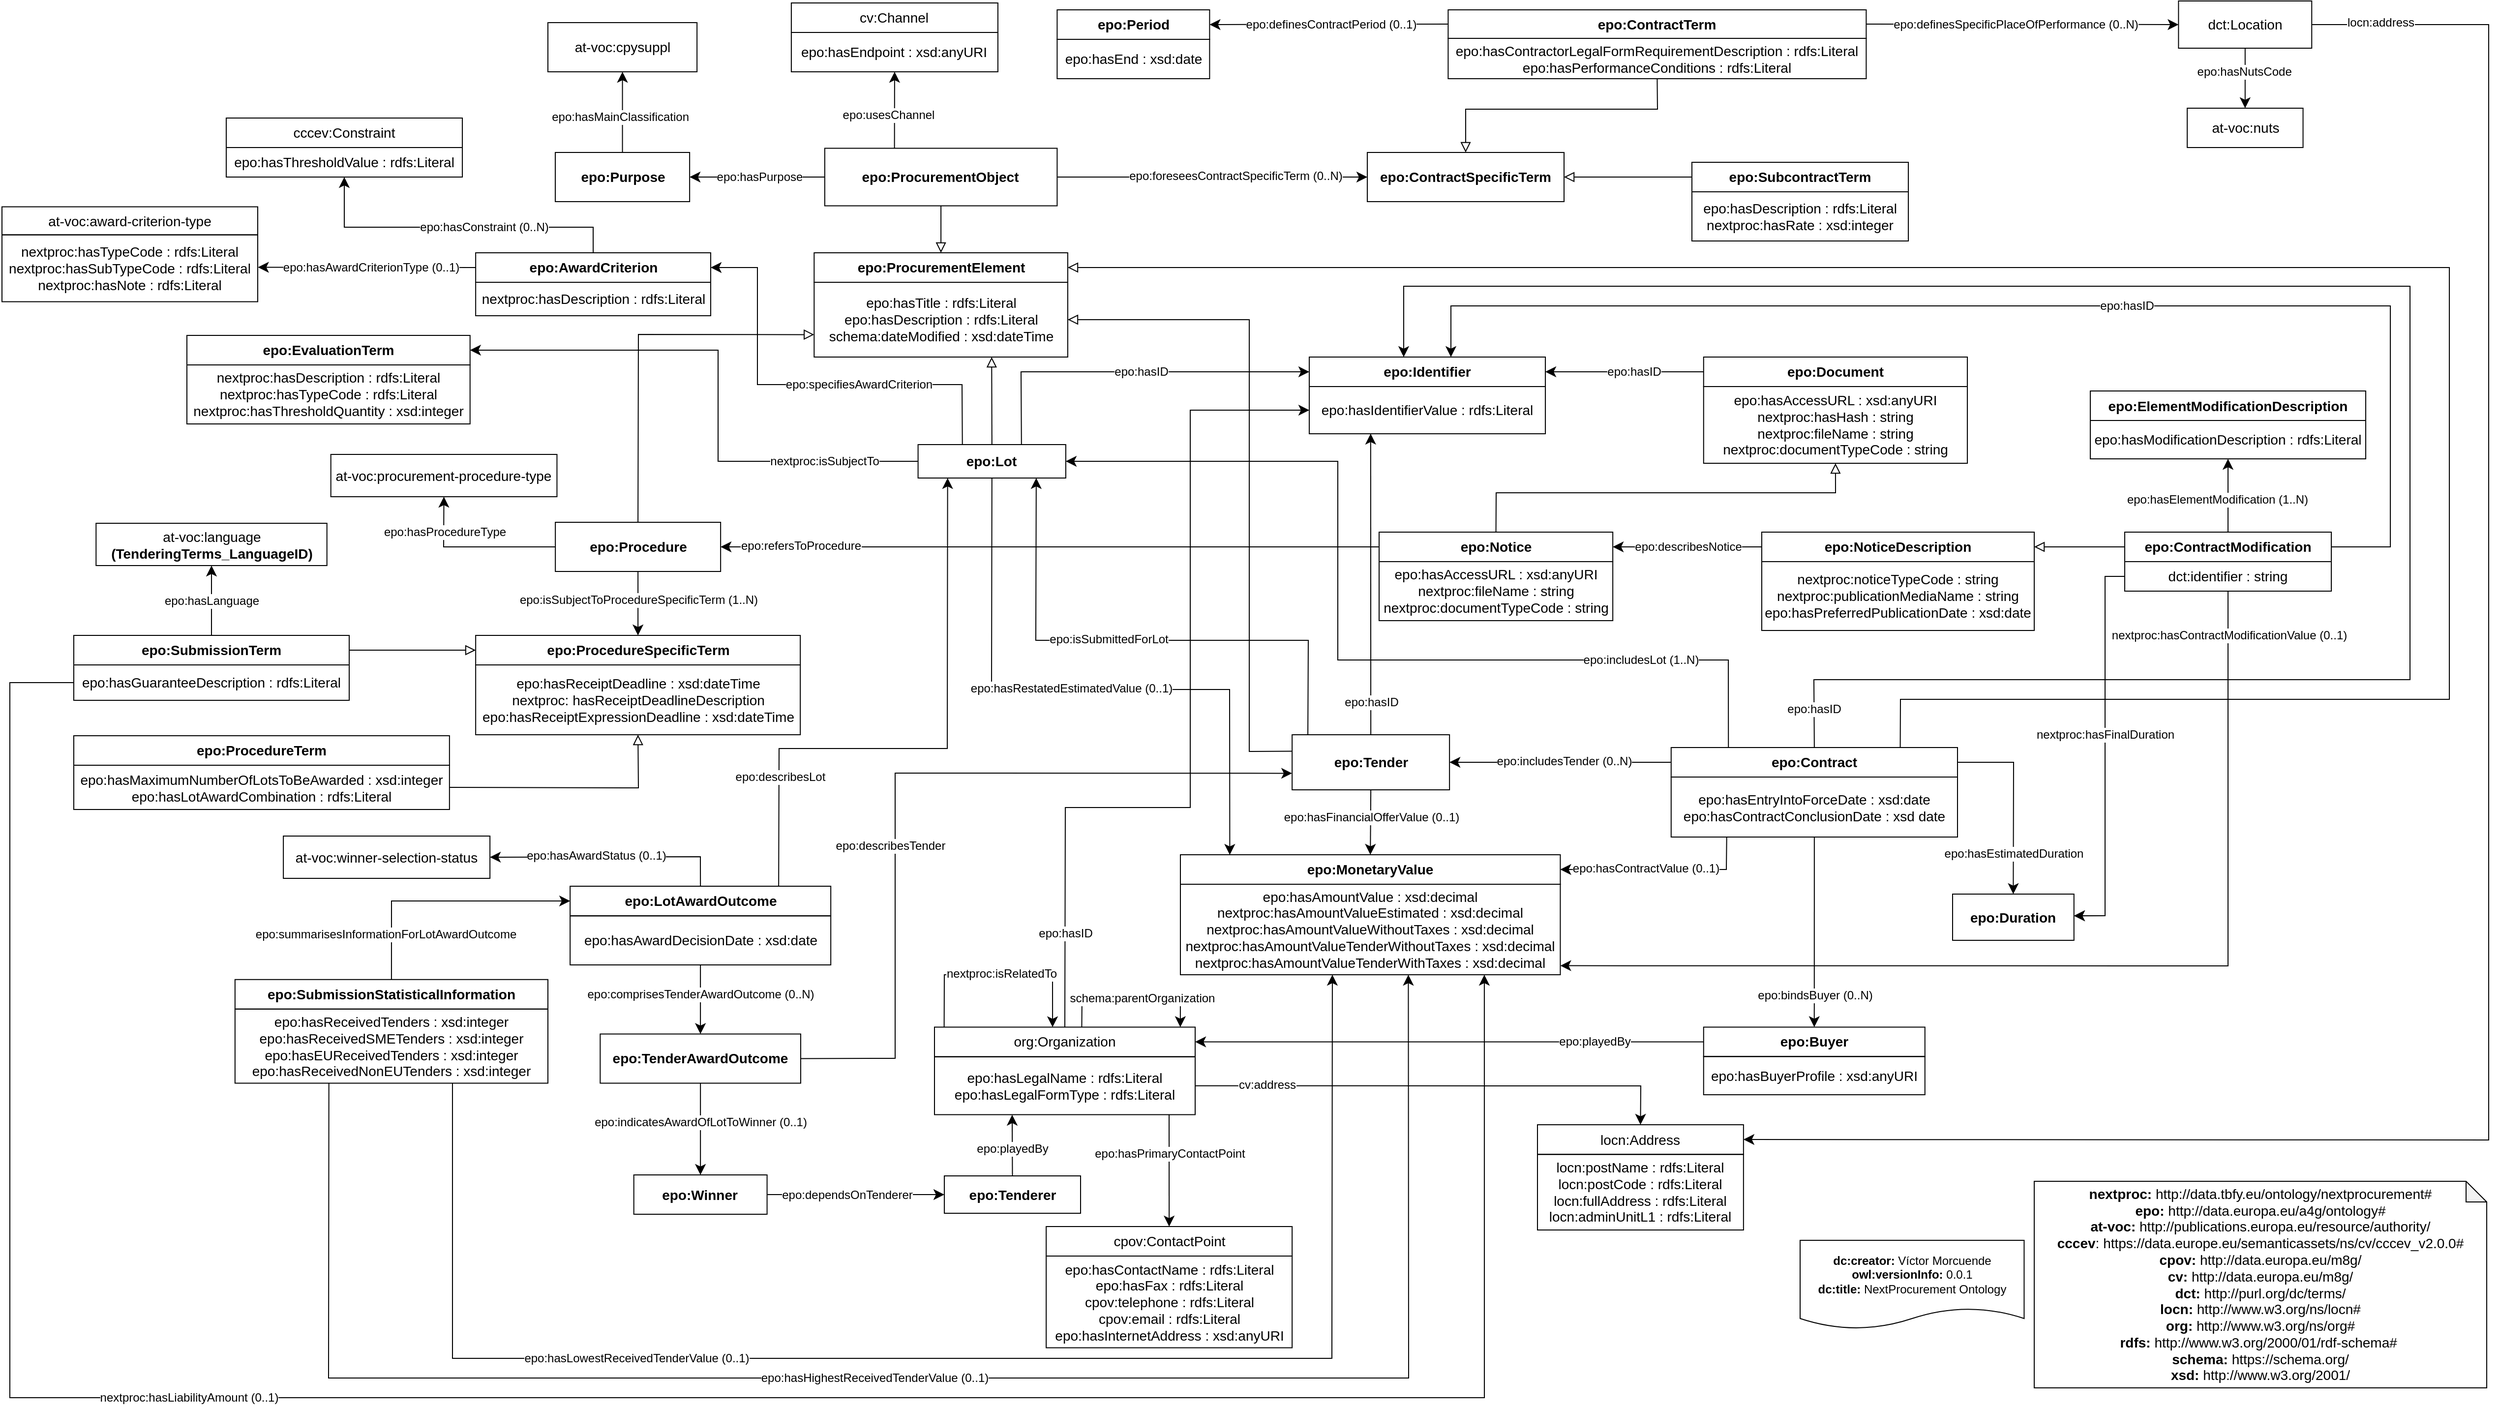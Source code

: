 <mxfile version="22.1.2" type="device">
  <diagram id="2xOe5xubepqIjJ3LcJC1" name="Page-1">
    <mxGraphModel dx="5352" dy="2945" grid="1" gridSize="10" guides="1" tooltips="1" connect="1" arrows="1" fold="1" page="1" pageScale="1" pageWidth="827" pageHeight="1169" math="0" shadow="0">
      <root>
        <mxCell id="0" />
        <mxCell id="1" parent="0" />
        <mxCell id="tCUEVHxepWvSsO0FmJBN-13" value="&lt;div&gt;&lt;b&gt;dc:creator:&lt;/b&gt;&amp;nbsp;Víctor Morcuende&lt;/div&gt;&lt;div&gt;&lt;b&gt;owl:versionInfo:&lt;/b&gt;&amp;nbsp;0.0.1&lt;/div&gt;&lt;div&gt;&lt;b&gt;dc:title:&lt;/b&gt;&amp;nbsp;NextProcurement Ontology&lt;/div&gt;" style="shape=document;whiteSpace=wrap;html=1;boundedLbl=1;labelBackgroundColor=#ffffff;strokeColor=#000000;fontSize=12;fontColor=#000000;size=0.233;fillColor=none;" parent="1" vertex="1">
          <mxGeometry x="-2302" y="-1070" width="227.72" height="90" as="geometry" />
        </mxCell>
        <mxCell id="EqtquCx9TaFXY-XCjnWr-50" value="&lt;div style=&quot;text-align: start;&quot;&gt;&lt;span style=&quot;background-color: initial;&quot;&gt;&lt;b&gt;epo:Contract&lt;/b&gt;&lt;/span&gt;&lt;/div&gt;" style="rounded=0;whiteSpace=wrap;html=1;snapToPoint=1;points=[[0.1,0],[0.2,0],[0.3,0],[0.4,0],[0.5,0],[0.6,0],[0.7,0],[0.8,0],[0.9,0],[0,0.1],[0,0.3],[0,0.5],[0,0.7],[0,0.9],[0.1,1],[0.2,1],[0.3,1],[0.4,1],[0.5,1],[0.6,1],[0.7,1],[0.8,1],[0.9,1],[1,0.1],[1,0.3],[1,0.5],[1,0.7],[1,0.9]];fontFamily=Helvetica;fontSize=14;fillColor=none;" parent="1" vertex="1">
          <mxGeometry x="-2433.11" y="-1571" width="291.11" height="30" as="geometry" />
        </mxCell>
        <mxCell id="EqtquCx9TaFXY-XCjnWr-51" value="epo:hasEntryIntoForceDate : xsd:date&lt;br&gt;epo:hasContractConclusionDate : xsd date&lt;b&gt;&lt;br&gt;&lt;/b&gt;" style="rounded=0;whiteSpace=wrap;html=1;snapToPoint=1;points=[[0.1,0],[0.2,0],[0.3,0],[0.4,0],[0.5,0],[0.6,0],[0.7,0],[0.8,0],[0.9,0],[0,0.1],[0,0.3],[0,0.5],[0,0.7],[0,0.9],[0.1,1],[0.2,1],[0.3,1],[0.4,1],[0.5,1],[0.6,1],[0.7,1],[0.8,1],[0.9,1],[1,0.1],[1,0.3],[1,0.5],[1,0.7],[1,0.9]];fontFamily=Helvetica;fontSize=14;fillColor=none;" parent="1" vertex="1">
          <mxGeometry x="-2433.11" y="-1541" width="291.11" height="61" as="geometry" />
        </mxCell>
        <mxCell id="tYJ4tYIWKtcqoDwBPRuW-1" value="&lt;b style=&quot;border-color: var(--border-color);&quot;&gt;epo:Buyer&lt;br&gt;&lt;/b&gt;" style="rounded=0;whiteSpace=wrap;html=1;snapToPoint=1;points=[[0.1,0],[0.2,0],[0.3,0],[0.4,0],[0.5,0],[0.6,0],[0.7,0],[0.8,0],[0.9,0],[0,0.1],[0,0.3],[0,0.5],[0,0.7],[0,0.9],[0.1,1],[0.2,1],[0.3,1],[0.4,1],[0.5,1],[0.6,1],[0.7,1],[0.8,1],[0.9,1],[1,0.1],[1,0.3],[1,0.5],[1,0.7],[1,0.9]];fontFamily=Helvetica;fontSize=14;fillColor=none;" parent="1" vertex="1">
          <mxGeometry x="-2400.11" y="-1286.75" width="225" height="30" as="geometry" />
        </mxCell>
        <mxCell id="tYJ4tYIWKtcqoDwBPRuW-2" value="&lt;span style=&quot;border-color: var(--border-color);&quot;&gt;epo:hasBuyerProfile : xsd:anyURI&lt;br&gt;&lt;/span&gt;" style="rounded=0;whiteSpace=wrap;html=1;snapToPoint=1;points=[[0.1,0],[0.2,0],[0.3,0],[0.4,0],[0.5,0],[0.6,0],[0.7,0],[0.8,0],[0.9,0],[0,0.1],[0,0.3],[0,0.5],[0,0.7],[0,0.9],[0.1,1],[0.2,1],[0.3,1],[0.4,1],[0.5,1],[0.6,1],[0.7,1],[0.8,1],[0.9,1],[1,0.1],[1,0.3],[1,0.5],[1,0.7],[1,0.9]];fontFamily=Helvetica;fontSize=14;fillColor=none;" parent="1" vertex="1">
          <mxGeometry x="-2400.11" y="-1257" width="225" height="39" as="geometry" />
        </mxCell>
        <mxCell id="UUAXTXCXdKJbw71_6arQ-5" value="&lt;div style=&quot;text-align: start;&quot;&gt;&lt;span style=&quot;background-color: initial;&quot;&gt;&lt;b&gt;epo:Procedure&lt;/b&gt;&lt;/span&gt;&lt;/div&gt;" style="rounded=0;whiteSpace=wrap;html=1;snapToPoint=1;points=[[0.1,0],[0.2,0],[0.3,0],[0.4,0],[0.5,0],[0.6,0],[0.7,0],[0.8,0],[0.9,0],[0,0.1],[0,0.3],[0,0.5],[0,0.7],[0,0.9],[0.1,1],[0.2,1],[0.3,1],[0.4,1],[0.5,1],[0.6,1],[0.7,1],[0.8,1],[0.9,1],[1,0.1],[1,0.3],[1,0.5],[1,0.7],[1,0.9]];fontFamily=Helvetica;fontSize=14;fillColor=none;" parent="1" vertex="1">
          <mxGeometry x="-3567.43" y="-1800" width="168" height="50" as="geometry" />
        </mxCell>
        <mxCell id="UUAXTXCXdKJbw71_6arQ-22" value="&lt;div style=&quot;text-align: start;&quot;&gt;&lt;span style=&quot;background-color: initial;&quot;&gt;&lt;b&gt;epo:Tender&lt;/b&gt;&lt;/span&gt;&lt;/div&gt;" style="rounded=0;whiteSpace=wrap;html=1;snapToPoint=1;points=[[0.1,0],[0.2,0],[0.3,0],[0.4,0],[0.5,0],[0.6,0],[0.7,0],[0.8,0],[0.9,0],[0,0.1],[0,0.3],[0,0.5],[0,0.7],[0,0.9],[0.1,1],[0.2,1],[0.3,1],[0.4,1],[0.5,1],[0.6,1],[0.7,1],[0.8,1],[0.9,1],[1,0.1],[1,0.3],[1,0.5],[1,0.7],[1,0.9]];fontFamily=Helvetica;fontSize=14;fillColor=none;" parent="1" vertex="1">
          <mxGeometry x="-2818.43" y="-1584" width="160" height="56" as="geometry" />
        </mxCell>
        <mxCell id="UUAXTXCXdKJbw71_6arQ-25" value="" style="endArrow=classic;html=1;exitX=0.5;exitY=1;exitDx=0;exitDy=0;endSize=8;arcSize=0;rounded=0;entryX=0.5;entryY=0;entryDx=0;entryDy=0;" parent="1" source="UUAXTXCXdKJbw71_6arQ-22" target="WHbFI5c_Wu-xMdbz2nJR-1" edge="1">
          <mxGeometry width="50" height="50" relative="1" as="geometry">
            <mxPoint x="-2759.425" y="-1364.25" as="sourcePoint" />
            <mxPoint x="-2709" y="-1449.75" as="targetPoint" />
          </mxGeometry>
        </mxCell>
        <mxCell id="UUAXTXCXdKJbw71_6arQ-26" value="&lt;div&gt;epo:hasFinancialOfferValue&amp;nbsp;(0..1)&lt;/div&gt;" style="text;html=1;align=center;verticalAlign=middle;resizable=0;points=[];labelBackgroundColor=#ffffff;" parent="UUAXTXCXdKJbw71_6arQ-25" vertex="1" connectable="0">
          <mxGeometry x="-0.127" relative="1" as="geometry">
            <mxPoint y="-1" as="offset" />
          </mxGeometry>
        </mxCell>
        <mxCell id="UUAXTXCXdKJbw71_6arQ-35" value="&lt;div style=&quot;text-align: start;&quot;&gt;&lt;span style=&quot;background-color: initial;&quot;&gt;&lt;b&gt;epo:TenderAwardOutcome&lt;/b&gt;&lt;/span&gt;&lt;/div&gt;" style="rounded=0;whiteSpace=wrap;html=1;snapToPoint=1;points=[[0.1,0],[0.2,0],[0.3,0],[0.4,0],[0.5,0],[0.6,0],[0.7,0],[0.8,0],[0.9,0],[0,0.1],[0,0.3],[0,0.5],[0,0.7],[0,0.9],[0.1,1],[0.2,1],[0.3,1],[0.4,1],[0.5,1],[0.6,1],[0.7,1],[0.8,1],[0.9,1],[1,0.1],[1,0.3],[1,0.5],[1,0.7],[1,0.9]];fontFamily=Helvetica;fontSize=14;fillColor=none;" parent="1" vertex="1">
          <mxGeometry x="-3521.84" y="-1279.75" width="203.83" height="50" as="geometry" />
        </mxCell>
        <mxCell id="UUAXTXCXdKJbw71_6arQ-40" value="" style="endArrow=classic;html=1;entryX=0.5;entryY=0;entryDx=0;entryDy=0;endSize=8;arcSize=0;rounded=0;exitX=0.5;exitY=1;exitDx=0;exitDy=0;" parent="1" source="oTA7pwaA2PaoeY42wjBE-17" target="UUAXTXCXdKJbw71_6arQ-35" edge="1">
          <mxGeometry width="50" height="50" relative="1" as="geometry">
            <mxPoint x="-3428" y="-1390" as="sourcePoint" />
            <mxPoint x="-3245.43" y="-1888" as="targetPoint" />
          </mxGeometry>
        </mxCell>
        <mxCell id="UUAXTXCXdKJbw71_6arQ-41" value="&lt;div&gt;epo:comprisesTenderAwardOutcome (0..N)&lt;/div&gt;" style="text;html=1;align=center;verticalAlign=middle;resizable=0;points=[];labelBackgroundColor=#ffffff;" parent="UUAXTXCXdKJbw71_6arQ-40" vertex="1" connectable="0">
          <mxGeometry x="-0.127" relative="1" as="geometry">
            <mxPoint y="-1" as="offset" />
          </mxGeometry>
        </mxCell>
        <mxCell id="UUAXTXCXdKJbw71_6arQ-44" value="" style="endArrow=classic;html=1;exitX=1;exitY=0.5;exitDx=0;exitDy=0;endSize=8;arcSize=0;rounded=0;entryX=0;entryY=0.7;entryDx=0;entryDy=0;" parent="1" source="UUAXTXCXdKJbw71_6arQ-35" target="UUAXTXCXdKJbw71_6arQ-22" edge="1">
          <mxGeometry width="50" height="50" relative="1" as="geometry">
            <mxPoint x="-3229.43" y="-1665.25" as="sourcePoint" />
            <mxPoint x="-3416.43" y="-891.25" as="targetPoint" />
            <Array as="points">
              <mxPoint x="-3222" y="-1255" />
              <mxPoint x="-3222" y="-1545" />
            </Array>
          </mxGeometry>
        </mxCell>
        <mxCell id="UUAXTXCXdKJbw71_6arQ-45" value="&lt;div&gt;epo:describesTender&lt;/div&gt;" style="text;html=1;align=center;verticalAlign=middle;resizable=0;points=[];labelBackgroundColor=#ffffff;" parent="UUAXTXCXdKJbw71_6arQ-44" vertex="1" connectable="0">
          <mxGeometry x="-0.127" relative="1" as="geometry">
            <mxPoint x="-5" y="32" as="offset" />
          </mxGeometry>
        </mxCell>
        <mxCell id="UUAXTXCXdKJbw71_6arQ-48" value="" style="endArrow=classic;html=1;exitX=0;exitY=0.5;exitDx=0;exitDy=0;endSize=8;arcSize=0;rounded=0;entryX=1;entryY=0.5;entryDx=0;entryDy=0;" parent="1" source="EqtquCx9TaFXY-XCjnWr-50" target="UUAXTXCXdKJbw71_6arQ-22" edge="1">
          <mxGeometry width="50" height="50" relative="1" as="geometry">
            <mxPoint x="-2311.43" y="-1284.75" as="sourcePoint" />
            <mxPoint x="-2503.43" y="-1274.75" as="targetPoint" />
          </mxGeometry>
        </mxCell>
        <mxCell id="UUAXTXCXdKJbw71_6arQ-49" value="epo:includesTender (0..N)" style="text;html=1;align=center;verticalAlign=middle;resizable=0;points=[];labelBackgroundColor=#ffffff;" parent="UUAXTXCXdKJbw71_6arQ-48" vertex="1" connectable="0">
          <mxGeometry x="-0.127" relative="1" as="geometry">
            <mxPoint x="-11" y="-1" as="offset" />
          </mxGeometry>
        </mxCell>
        <mxCell id="UUAXTXCXdKJbw71_6arQ-65" value="" style="endArrow=block;html=1;fontColor=#000099;exitX=0.5;exitY=0;exitDx=0;exitDy=0;endFill=0;endSize=8;arcSize=0;rounded=0;entryX=0;entryY=0.7;entryDx=0;entryDy=0;" parent="1" source="UUAXTXCXdKJbw71_6arQ-5" target="LOdiJAVKNou4yUpcRDQU-2" edge="1">
          <mxGeometry width="50" height="50" relative="1" as="geometry">
            <mxPoint x="-2978.43" y="-1700" as="sourcePoint" />
            <mxPoint x="-3312" y="-1990" as="targetPoint" />
            <Array as="points">
              <mxPoint x="-3483" y="-1991" />
            </Array>
          </mxGeometry>
        </mxCell>
        <mxCell id="UUAXTXCXdKJbw71_6arQ-68" value="&lt;div style=&quot;text-align: start;&quot;&gt;&lt;span style=&quot;background-color: initial;&quot;&gt;&lt;b&gt;epo:ProcurementObject&lt;/b&gt;&lt;/span&gt;&lt;/div&gt;" style="rounded=0;whiteSpace=wrap;html=1;snapToPoint=1;points=[[0.1,0],[0.2,0],[0.3,0],[0.4,0],[0.5,0],[0.6,0],[0.7,0],[0.8,0],[0.9,0],[0,0.1],[0,0.3],[0,0.5],[0,0.7],[0,0.9],[0.1,1],[0.2,1],[0.3,1],[0.4,1],[0.5,1],[0.6,1],[0.7,1],[0.8,1],[0.9,1],[1,0.1],[1,0.3],[1,0.5],[1,0.7],[1,0.9]];fontFamily=Helvetica;fontSize=14;fillColor=none;" parent="1" vertex="1">
          <mxGeometry x="-3293.56" y="-2180.25" width="236.25" height="58.5" as="geometry" />
        </mxCell>
        <mxCell id="UUAXTXCXdKJbw71_6arQ-70" value="&lt;div style=&quot;text-align: start;&quot;&gt;&lt;span style=&quot;background-color: initial;&quot;&gt;&lt;b&gt;epo:Identifier&lt;/b&gt;&lt;/span&gt;&lt;/div&gt;" style="rounded=0;whiteSpace=wrap;html=1;snapToPoint=1;points=[[0.1,0],[0.2,0],[0.3,0],[0.4,0],[0.5,0],[0.6,0],[0.7,0],[0.8,0],[0.9,0],[0,0.1],[0,0.3],[0,0.5],[0,0.7],[0,0.9],[0.1,1],[0.2,1],[0.3,1],[0.4,1],[0.5,1],[0.6,1],[0.7,1],[0.8,1],[0.9,1],[1,0.1],[1,0.3],[1,0.5],[1,0.7],[1,0.9]];fontFamily=Helvetica;fontSize=14;fillColor=none;" parent="1" vertex="1">
          <mxGeometry x="-2801" y="-1968" width="240" height="30" as="geometry" />
        </mxCell>
        <mxCell id="UUAXTXCXdKJbw71_6arQ-71" value="&lt;font style=&quot;font-size: 14px;&quot;&gt;epo:hasIdentifierValue : rdfs:Literal&lt;/font&gt;&lt;u&gt;&lt;br&gt;&lt;/u&gt;" style="rounded=0;whiteSpace=wrap;html=1;snapToPoint=1;points=[[0.1,0],[0.2,0],[0.3,0],[0.4,0],[0.5,0],[0.6,0],[0.7,0],[0.8,0],[0.9,0],[0,0.1],[0,0.3],[0,0.5],[0,0.7],[0,0.9],[0.1,1],[0.2,1],[0.3,1],[0.4,1],[0.5,1],[0.6,1],[0.7,1],[0.8,1],[0.9,1],[1,0.1],[1,0.3],[1,0.5],[1,0.7],[1,0.9]];fontFamily=Helvetica;fontSize=14;fillColor=none;" parent="1" vertex="1">
          <mxGeometry x="-2801" y="-1938" width="240" height="48" as="geometry" />
        </mxCell>
        <mxCell id="MEEZrl42BW_mozDW1V4v-1" value="" style="endArrow=classic;html=1;endSize=8;arcSize=0;rounded=0;exitX=0.5;exitY=1;exitDx=0;exitDy=0;entryX=0.5;entryY=0;entryDx=0;entryDy=0;" parent="1" source="EqtquCx9TaFXY-XCjnWr-51" target="tYJ4tYIWKtcqoDwBPRuW-1" edge="1">
          <mxGeometry width="50" height="50" relative="1" as="geometry">
            <mxPoint x="-1744.11" y="-1355.75" as="sourcePoint" />
            <mxPoint x="-2099" y="-1459.75" as="targetPoint" />
            <Array as="points" />
          </mxGeometry>
        </mxCell>
        <mxCell id="MEEZrl42BW_mozDW1V4v-2" value="epo:bindsBuyer (0..N)" style="text;html=1;align=center;verticalAlign=middle;resizable=0;points=[];labelBackgroundColor=#ffffff;" parent="MEEZrl42BW_mozDW1V4v-1" vertex="1" connectable="0">
          <mxGeometry x="-0.127" relative="1" as="geometry">
            <mxPoint y="76" as="offset" />
          </mxGeometry>
        </mxCell>
        <mxCell id="WHbFI5c_Wu-xMdbz2nJR-1" value="&lt;b style=&quot;border-color: var(--border-color);&quot;&gt;epo:MonetaryValue&lt;br&gt;&lt;/b&gt;" style="rounded=0;whiteSpace=wrap;html=1;snapToPoint=1;points=[[0.1,0],[0.2,0],[0.3,0],[0.4,0],[0.5,0],[0.6,0],[0.7,0],[0.8,0],[0.9,0],[0,0.1],[0,0.3],[0,0.5],[0,0.7],[0,0.9],[0.1,1],[0.2,1],[0.3,1],[0.4,1],[0.5,1],[0.6,1],[0.7,1],[0.8,1],[0.9,1],[1,0.1],[1,0.3],[1,0.5],[1,0.7],[1,0.9]];fontFamily=Helvetica;fontSize=14;fillColor=none;" parent="1" vertex="1">
          <mxGeometry x="-2932" y="-1462" width="386.21" height="30" as="geometry" />
        </mxCell>
        <mxCell id="WHbFI5c_Wu-xMdbz2nJR-2" value="&lt;span style=&quot;border-color: var(--border-color);&quot;&gt;epo:hasAmountValue : xsd:decimal&lt;br&gt;nextproc:hasAmountValueEstimated : xsd:decimal&lt;br&gt;nextproc:hasAmountValueWithoutTaxes : xsd:decimal&lt;br&gt;nextproc:hasAmountValueTenderWithoutTaxes : xsd:decimal&lt;br&gt;nextproc:hasAmountValueTenderWithTaxes : xsd:decimal&lt;br&gt;&lt;/span&gt;" style="rounded=0;whiteSpace=wrap;html=1;snapToPoint=1;points=[[0.1,0],[0.2,0],[0.3,0],[0.4,0],[0.5,0],[0.6,0],[0.7,0],[0.8,0],[0.9,0],[0,0.1],[0,0.3],[0,0.5],[0,0.7],[0,0.9],[0.1,1],[0.2,1],[0.3,1],[0.4,1],[0.5,1],[0.6,1],[0.7,1],[0.8,1],[0.9,1],[1,0.1],[1,0.3],[1,0.5],[1,0.7],[1,0.9]];fontFamily=Helvetica;fontSize=14;fillColor=none;" parent="1" vertex="1">
          <mxGeometry x="-2932" y="-1432" width="386.21" height="92" as="geometry" />
        </mxCell>
        <mxCell id="WHbFI5c_Wu-xMdbz2nJR-3" value="" style="endArrow=classic;html=1;endSize=8;arcSize=0;rounded=0;entryX=1;entryY=0.5;entryDx=0;entryDy=0;exitX=0.194;exitY=1;exitDx=0;exitDy=0;exitPerimeter=0;" parent="1" source="EqtquCx9TaFXY-XCjnWr-51" target="WHbFI5c_Wu-xMdbz2nJR-1" edge="1">
          <mxGeometry width="50" height="50" relative="1" as="geometry">
            <mxPoint x="-2382" y="-1492" as="sourcePoint" />
            <mxPoint x="-1459.11" y="-1606.75" as="targetPoint" />
            <Array as="points">
              <mxPoint x="-2377" y="-1447" />
            </Array>
          </mxGeometry>
        </mxCell>
        <mxCell id="WHbFI5c_Wu-xMdbz2nJR-4" value="epo:hasContractValue (0..1)" style="text;html=1;align=center;verticalAlign=middle;resizable=0;points=[];labelBackgroundColor=#ffffff;" parent="WHbFI5c_Wu-xMdbz2nJR-3" vertex="1" connectable="0">
          <mxGeometry x="-0.127" relative="1" as="geometry">
            <mxPoint x="-27" y="-1" as="offset" />
          </mxGeometry>
        </mxCell>
        <mxCell id="WHbFI5c_Wu-xMdbz2nJR-7" value="&lt;div style=&quot;text-align: start;&quot;&gt;&lt;span style=&quot;background-color: initial;&quot;&gt;&lt;b&gt;epo:Purpose&lt;/b&gt;&lt;/span&gt;&lt;/div&gt;" style="rounded=0;whiteSpace=wrap;html=1;snapToPoint=1;points=[[0.1,0],[0.2,0],[0.3,0],[0.4,0],[0.5,0],[0.6,0],[0.7,0],[0.8,0],[0.9,0],[0,0.1],[0,0.3],[0,0.5],[0,0.7],[0,0.9],[0.1,1],[0.2,1],[0.3,1],[0.4,1],[0.5,1],[0.6,1],[0.7,1],[0.8,1],[0.9,1],[1,0.1],[1,0.3],[1,0.5],[1,0.7],[1,0.9]];fontFamily=Helvetica;fontSize=14;fillColor=none;" parent="1" vertex="1">
          <mxGeometry x="-3567.5" y="-2176" width="136.57" height="50" as="geometry" />
        </mxCell>
        <mxCell id="WHbFI5c_Wu-xMdbz2nJR-9" value="" style="endArrow=classic;html=1;endSize=8;arcSize=0;rounded=0;entryX=1;entryY=0.5;entryDx=0;entryDy=0;exitX=0;exitY=0.5;exitDx=0;exitDy=0;" parent="1" source="UUAXTXCXdKJbw71_6arQ-68" target="WHbFI5c_Wu-xMdbz2nJR-7" edge="1">
          <mxGeometry width="50" height="50" relative="1" as="geometry">
            <mxPoint x="-3941.93" y="-2062" as="sourcePoint" />
            <mxPoint x="-3809.84" y="-2077" as="targetPoint" />
          </mxGeometry>
        </mxCell>
        <mxCell id="WHbFI5c_Wu-xMdbz2nJR-10" value="&lt;div&gt;epo:hasPurpose&lt;/div&gt;" style="text;html=1;align=center;verticalAlign=middle;resizable=0;points=[];labelBackgroundColor=#ffffff;" parent="WHbFI5c_Wu-xMdbz2nJR-9" vertex="1" connectable="0">
          <mxGeometry x="-0.127" relative="1" as="geometry">
            <mxPoint x="-7" as="offset" />
          </mxGeometry>
        </mxCell>
        <mxCell id="WHbFI5c_Wu-xMdbz2nJR-11" value="&lt;div style=&quot;text-align: start;&quot;&gt;&lt;span style=&quot;background-color: initial;&quot;&gt;at-voc:cpysuppl&lt;/span&gt;&lt;/div&gt;" style="rounded=0;whiteSpace=wrap;html=1;snapToPoint=1;points=[[0.1,0],[0.2,0],[0.3,0],[0.4,0],[0.5,0],[0.6,0],[0.7,0],[0.8,0],[0.9,0],[0,0.1],[0,0.3],[0,0.5],[0,0.7],[0,0.9],[0.1,1],[0.2,1],[0.3,1],[0.4,1],[0.5,1],[0.6,1],[0.7,1],[0.8,1],[0.9,1],[1,0.1],[1,0.3],[1,0.5],[1,0.7],[1,0.9]];fontFamily=Helvetica;fontSize=14;fillColor=none;" parent="1" vertex="1">
          <mxGeometry x="-3575" y="-2308" width="151.57" height="50" as="geometry" />
        </mxCell>
        <mxCell id="WHbFI5c_Wu-xMdbz2nJR-12" value="" style="endArrow=classic;html=1;endSize=8;arcSize=0;rounded=0;entryX=0.5;entryY=1;entryDx=0;entryDy=0;exitX=0.5;exitY=0;exitDx=0;exitDy=0;" parent="1" source="WHbFI5c_Wu-xMdbz2nJR-7" target="WHbFI5c_Wu-xMdbz2nJR-11" edge="1">
          <mxGeometry width="50" height="50" relative="1" as="geometry">
            <mxPoint x="-3150.93" y="-2141" as="sourcePoint" />
            <mxPoint x="-3628.84" y="-2106" as="targetPoint" />
          </mxGeometry>
        </mxCell>
        <mxCell id="WHbFI5c_Wu-xMdbz2nJR-13" value="&lt;div&gt;epo:hasMainClassification&amp;nbsp;&lt;/div&gt;" style="text;html=1;align=center;verticalAlign=middle;resizable=0;points=[];labelBackgroundColor=#ffffff;" parent="WHbFI5c_Wu-xMdbz2nJR-12" vertex="1" connectable="0">
          <mxGeometry x="-0.127" relative="1" as="geometry">
            <mxPoint x="-1" as="offset" />
          </mxGeometry>
        </mxCell>
        <mxCell id="WHbFI5c_Wu-xMdbz2nJR-20" value="&lt;div style=&quot;text-align: start;&quot;&gt;&lt;span style=&quot;background-color: initial;&quot;&gt;&lt;b&gt;epo:ContractTerm&lt;/b&gt;&lt;/span&gt;&lt;/div&gt;" style="rounded=0;whiteSpace=wrap;html=1;snapToPoint=1;points=[[0.1,0],[0.2,0],[0.3,0],[0.4,0],[0.5,0],[0.6,0],[0.7,0],[0.8,0],[0.9,0],[0,0.1],[0,0.3],[0,0.5],[0,0.7],[0,0.9],[0.1,1],[0.2,1],[0.3,1],[0.4,1],[0.5,1],[0.6,1],[0.7,1],[0.8,1],[0.9,1],[1,0.1],[1,0.3],[1,0.5],[1,0.7],[1,0.9]];fontFamily=Helvetica;fontSize=14;fillColor=none;" parent="1" vertex="1">
          <mxGeometry x="-2659.81" y="-2321" width="425" height="29" as="geometry" />
        </mxCell>
        <mxCell id="WHbFI5c_Wu-xMdbz2nJR-23" value="&lt;div style=&quot;text-align: start;&quot;&gt;&lt;span style=&quot;background-color: initial;&quot;&gt;&lt;b&gt;epo:ContractSpecificTerm&lt;/b&gt;&lt;/span&gt;&lt;/div&gt;" style="rounded=0;whiteSpace=wrap;html=1;snapToPoint=1;points=[[0.1,0],[0.2,0],[0.3,0],[0.4,0],[0.5,0],[0.6,0],[0.7,0],[0.8,0],[0.9,0],[0,0.1],[0,0.3],[0,0.5],[0,0.7],[0,0.9],[0.1,1],[0.2,1],[0.3,1],[0.4,1],[0.5,1],[0.6,1],[0.7,1],[0.8,1],[0.9,1],[1,0.1],[1,0.3],[1,0.5],[1,0.7],[1,0.9]];fontFamily=Helvetica;fontSize=14;fillColor=none;" parent="1" vertex="1">
          <mxGeometry x="-2742" y="-2176" width="200" height="50" as="geometry" />
        </mxCell>
        <mxCell id="WHbFI5c_Wu-xMdbz2nJR-25" value="" style="endArrow=block;html=1;fontColor=#000099;endFill=0;endSize=8;arcSize=0;rounded=0;exitX=0.5;exitY=1;exitDx=0;exitDy=0;entryX=0.5;entryY=0;entryDx=0;entryDy=0;" parent="1" source="euQo5rCvpadPkT7tyl0s-1" target="WHbFI5c_Wu-xMdbz2nJR-23" edge="1">
          <mxGeometry width="50" height="50" relative="1" as="geometry">
            <mxPoint x="-3204" y="-2247" as="sourcePoint" />
            <mxPoint x="-2752" y="-2276" as="targetPoint" />
            <Array as="points">
              <mxPoint x="-2447" y="-2220" />
              <mxPoint x="-2642" y="-2220" />
            </Array>
          </mxGeometry>
        </mxCell>
        <mxCell id="WHbFI5c_Wu-xMdbz2nJR-29" value="" style="endArrow=classic;html=1;exitX=1;exitY=0.5;exitDx=0;exitDy=0;endSize=8;arcSize=0;rounded=0;entryX=0;entryY=0.5;entryDx=0;entryDy=0;" parent="1" source="UUAXTXCXdKJbw71_6arQ-68" target="WHbFI5c_Wu-xMdbz2nJR-23" edge="1">
          <mxGeometry width="50" height="50" relative="1" as="geometry">
            <mxPoint x="-2895.43" y="-1901" as="sourcePoint" />
            <mxPoint x="-2862" y="-2307" as="targetPoint" />
            <Array as="points" />
          </mxGeometry>
        </mxCell>
        <mxCell id="WHbFI5c_Wu-xMdbz2nJR-30" value="&lt;div&gt;epo:foreseesContractSpecificTerm (0..N)&lt;/div&gt;" style="text;html=1;align=center;verticalAlign=middle;resizable=0;points=[];labelBackgroundColor=#ffffff;" parent="WHbFI5c_Wu-xMdbz2nJR-29" vertex="1" connectable="0">
          <mxGeometry x="-0.127" relative="1" as="geometry">
            <mxPoint x="44" y="-1" as="offset" />
          </mxGeometry>
        </mxCell>
        <mxCell id="WHbFI5c_Wu-xMdbz2nJR-33" value="" style="endArrow=classic;html=1;exitX=1;exitY=0.5;exitDx=0;exitDy=0;endSize=8;arcSize=0;rounded=0;entryX=0;entryY=0.5;entryDx=0;entryDy=0;" parent="1" source="WHbFI5c_Wu-xMdbz2nJR-20" target="Pixeh_8vN0zPPguE2uk9-1" edge="1">
          <mxGeometry width="50" height="50" relative="1" as="geometry">
            <mxPoint x="-2464.31" y="-2306.36" as="sourcePoint" />
            <mxPoint x="-2331.31" y="-2356" as="targetPoint" />
          </mxGeometry>
        </mxCell>
        <mxCell id="WHbFI5c_Wu-xMdbz2nJR-34" value="epo:definesSpecificPlaceOfPerformance (0..N)" style="text;html=1;align=center;verticalAlign=middle;resizable=0;points=[];labelBackgroundColor=#ffffff;" parent="WHbFI5c_Wu-xMdbz2nJR-33" vertex="1" connectable="0">
          <mxGeometry x="-0.127" relative="1" as="geometry">
            <mxPoint x="13" as="offset" />
          </mxGeometry>
        </mxCell>
        <mxCell id="WHbFI5c_Wu-xMdbz2nJR-35" value="&lt;div style=&quot;text-align: start;&quot;&gt;&lt;span style=&quot;background-color: initial;&quot;&gt;at-voc:nuts&lt;/span&gt;&lt;/div&gt;" style="rounded=0;whiteSpace=wrap;html=1;snapToPoint=1;points=[[0.1,0],[0.2,0],[0.3,0],[0.4,0],[0.5,0],[0.6,0],[0.7,0],[0.8,0],[0.9,0],[0,0.1],[0,0.3],[0,0.5],[0,0.7],[0,0.9],[0.1,1],[0.2,1],[0.3,1],[0.4,1],[0.5,1],[0.6,1],[0.7,1],[0.8,1],[0.9,1],[1,0.1],[1,0.3],[1,0.5],[1,0.7],[1,0.9]];fontFamily=Helvetica;fontSize=14;fillColor=none;" parent="1" vertex="1">
          <mxGeometry x="-1908.46" y="-2221" width="117.73" height="40" as="geometry" />
        </mxCell>
        <mxCell id="WHbFI5c_Wu-xMdbz2nJR-37" value="" style="endArrow=classic;html=1;exitX=0.5;exitY=1;exitDx=0;exitDy=0;endSize=8;arcSize=0;rounded=0;entryX=0.5;entryY=0;entryDx=0;entryDy=0;" parent="1" source="Pixeh_8vN0zPPguE2uk9-1" target="WHbFI5c_Wu-xMdbz2nJR-35" edge="1">
          <mxGeometry width="50" height="50" relative="1" as="geometry">
            <mxPoint x="-1738.32" y="-2432" as="sourcePoint" />
            <mxPoint x="-1985.32" y="-2451" as="targetPoint" />
            <Array as="points" />
          </mxGeometry>
        </mxCell>
        <mxCell id="WHbFI5c_Wu-xMdbz2nJR-38" value="&lt;div&gt;epo:hasNutsCode&amp;nbsp;&lt;/div&gt;" style="text;html=1;align=center;verticalAlign=middle;resizable=0;points=[];labelBackgroundColor=#ffffff;" parent="WHbFI5c_Wu-xMdbz2nJR-37" vertex="1" connectable="0">
          <mxGeometry x="-0.127" relative="1" as="geometry">
            <mxPoint y="-3" as="offset" />
          </mxGeometry>
        </mxCell>
        <mxCell id="WHbFI5c_Wu-xMdbz2nJR-43" value="" style="endArrow=classic;html=1;exitX=1;exitY=0.5;exitDx=0;exitDy=0;endSize=8;arcSize=0;rounded=0;entryX=0.5;entryY=0;entryDx=0;entryDy=0;" parent="1" source="EqtquCx9TaFXY-XCjnWr-50" target="WHbFI5c_Wu-xMdbz2nJR-45" edge="1">
          <mxGeometry width="50" height="50" relative="1" as="geometry">
            <mxPoint x="-2009.11" y="-1445" as="sourcePoint" />
            <mxPoint x="-2009.11" y="-1326" as="targetPoint" />
            <Array as="points">
              <mxPoint x="-2085" y="-1556" />
            </Array>
          </mxGeometry>
        </mxCell>
        <mxCell id="WHbFI5c_Wu-xMdbz2nJR-44" value="&lt;div&gt;epo:hasEstimatedDuration&lt;/div&gt;" style="text;html=1;align=center;verticalAlign=middle;resizable=0;points=[];labelBackgroundColor=#ffffff;" parent="WHbFI5c_Wu-xMdbz2nJR-43" vertex="1" connectable="0">
          <mxGeometry x="-0.127" relative="1" as="geometry">
            <mxPoint y="66" as="offset" />
          </mxGeometry>
        </mxCell>
        <mxCell id="WHbFI5c_Wu-xMdbz2nJR-45" value="&lt;font style=&quot;font-size: 14px;&quot;&gt;&lt;b&gt;epo:Duration&lt;/b&gt;&lt;/font&gt;" style="rounded=0;whiteSpace=wrap;html=1;snapToPoint=1;points=[[0.1,0],[0.2,0],[0.3,0],[0.4,0],[0.5,0],[0.6,0],[0.7,0],[0.8,0],[0.9,0],[0,0.1],[0,0.3],[0,0.5],[0,0.7],[0,0.9],[0.1,1],[0.2,1],[0.3,1],[0.4,1],[0.5,1],[0.6,1],[0.7,1],[0.8,1],[0.9,1],[1,0.1],[1,0.3],[1,0.5],[1,0.7],[1,0.9]];" parent="1" vertex="1">
          <mxGeometry x="-2147" y="-1422" width="123.39" height="47" as="geometry" />
        </mxCell>
        <mxCell id="WHbFI5c_Wu-xMdbz2nJR-46" value="" style="endArrow=classic;html=1;endSize=8;arcSize=0;rounded=0;entryX=1;entryY=0.5;entryDx=0;entryDy=0;exitX=0;exitY=0.5;exitDx=0;exitDy=0;" parent="1" source="WHbFI5c_Wu-xMdbz2nJR-20" target="WHbFI5c_Wu-xMdbz2nJR-48" edge="1">
          <mxGeometry width="50" height="50" relative="1" as="geometry">
            <mxPoint x="-2657.31" y="-2341" as="sourcePoint" />
            <mxPoint x="-2347.31" y="-2461" as="targetPoint" />
          </mxGeometry>
        </mxCell>
        <mxCell id="WHbFI5c_Wu-xMdbz2nJR-47" value="epo:definesContractPeriod (0..1)" style="text;html=1;align=center;verticalAlign=middle;resizable=0;points=[];labelBackgroundColor=#ffffff;" parent="WHbFI5c_Wu-xMdbz2nJR-46" vertex="1" connectable="0">
          <mxGeometry x="-0.127" relative="1" as="geometry">
            <mxPoint x="-13" as="offset" />
          </mxGeometry>
        </mxCell>
        <mxCell id="WHbFI5c_Wu-xMdbz2nJR-48" value="&lt;div style=&quot;text-align: start;&quot;&gt;&lt;span style=&quot;background-color: initial;&quot;&gt;&lt;b&gt;epo:Period&lt;/b&gt;&lt;/span&gt;&lt;/div&gt;" style="rounded=0;whiteSpace=wrap;html=1;snapToPoint=1;points=[[0.1,0],[0.2,0],[0.3,0],[0.4,0],[0.5,0],[0.6,0],[0.7,0],[0.8,0],[0.9,0],[0,0.1],[0,0.3],[0,0.5],[0,0.7],[0,0.9],[0.1,1],[0.2,1],[0.3,1],[0.4,1],[0.5,1],[0.6,1],[0.7,1],[0.8,1],[0.9,1],[1,0.1],[1,0.3],[1,0.5],[1,0.7],[1,0.9]];fontFamily=Helvetica;fontSize=14;fillColor=none;" parent="1" vertex="1">
          <mxGeometry x="-3057.31" y="-2321" width="155" height="30" as="geometry" />
        </mxCell>
        <mxCell id="WHbFI5c_Wu-xMdbz2nJR-49" value="epo:hasEnd : xsd:date&lt;u&gt;&lt;br&gt;&lt;/u&gt;" style="rounded=0;whiteSpace=wrap;html=1;snapToPoint=1;points=[[0.1,0],[0.2,0],[0.3,0],[0.4,0],[0.5,0],[0.6,0],[0.7,0],[0.8,0],[0.9,0],[0,0.1],[0,0.3],[0,0.5],[0,0.7],[0,0.9],[0.1,1],[0.2,1],[0.3,1],[0.4,1],[0.5,1],[0.6,1],[0.7,1],[0.8,1],[0.9,1],[1,0.1],[1,0.3],[1,0.5],[1,0.7],[1,0.9]];fontFamily=Helvetica;fontSize=14;fillColor=none;" parent="1" vertex="1">
          <mxGeometry x="-3057.31" y="-2291" width="155" height="40" as="geometry" />
        </mxCell>
        <mxCell id="hxGnDRO2k2o7Q61DhqwJ-1" value="" style="endArrow=classic;html=1;endSize=8;arcSize=0;rounded=0;exitX=0;exitY=0.5;exitDx=0;exitDy=0;entryX=0.5;entryY=1;entryDx=0;entryDy=0;" parent="1" source="UUAXTXCXdKJbw71_6arQ-5" target="hxGnDRO2k2o7Q61DhqwJ-3" edge="1">
          <mxGeometry width="50" height="50" relative="1" as="geometry">
            <mxPoint x="-3800.43" y="-1989.5" as="sourcePoint" />
            <mxPoint x="-3693" y="-1711" as="targetPoint" />
            <Array as="points">
              <mxPoint x="-3681" y="-1775" />
            </Array>
          </mxGeometry>
        </mxCell>
        <mxCell id="hxGnDRO2k2o7Q61DhqwJ-2" value="&lt;div&gt;epo:hasProcedureType&lt;/div&gt;" style="text;html=1;align=center;verticalAlign=middle;resizable=0;points=[];labelBackgroundColor=#ffffff;" parent="hxGnDRO2k2o7Q61DhqwJ-1" vertex="1" connectable="0">
          <mxGeometry x="-0.127" relative="1" as="geometry">
            <mxPoint x="-41" y="-15" as="offset" />
          </mxGeometry>
        </mxCell>
        <mxCell id="hxGnDRO2k2o7Q61DhqwJ-3" value="&lt;div style=&quot;text-align: start;&quot;&gt;&lt;span style=&quot;background-color: initial;&quot;&gt;at-voc:procurement-procedure-type&lt;/span&gt;&lt;/div&gt;" style="rounded=0;whiteSpace=wrap;html=1;snapToPoint=1;points=[[0.1,0],[0.2,0],[0.3,0],[0.4,0],[0.5,0],[0.6,0],[0.7,0],[0.8,0],[0.9,0],[0,0.1],[0,0.3],[0,0.5],[0,0.7],[0,0.9],[0.1,1],[0.2,1],[0.3,1],[0.4,1],[0.5,1],[0.6,1],[0.7,1],[0.8,1],[0.9,1],[1,0.1],[1,0.3],[1,0.5],[1,0.7],[1,0.9]];fontFamily=Helvetica;fontSize=14;fillColor=none;" parent="1" vertex="1">
          <mxGeometry x="-3795.65" y="-1869" width="229.86" height="43" as="geometry" />
        </mxCell>
        <mxCell id="hxGnDRO2k2o7Q61DhqwJ-4" value="&lt;div style=&quot;text-align: start;&quot;&gt;&lt;span style=&quot;background-color: initial;&quot;&gt;&lt;b&gt;epo:ProcedureSpecificTerm&lt;/b&gt;&lt;/span&gt;&lt;/div&gt;" style="rounded=0;whiteSpace=wrap;html=1;snapToPoint=1;points=[[0.1,0],[0.2,0],[0.3,0],[0.4,0],[0.5,0],[0.6,0],[0.7,0],[0.8,0],[0.9,0],[0,0.1],[0,0.3],[0,0.5],[0,0.7],[0,0.9],[0.1,1],[0.2,1],[0.3,1],[0.4,1],[0.5,1],[0.6,1],[0.7,1],[0.8,1],[0.9,1],[1,0.1],[1,0.3],[1,0.5],[1,0.7],[1,0.9]];fontFamily=Helvetica;fontSize=14;fillColor=none;" parent="1" vertex="1">
          <mxGeometry x="-3648.43" y="-1685" width="330" height="30" as="geometry" />
        </mxCell>
        <mxCell id="hxGnDRO2k2o7Q61DhqwJ-6" value="" style="endArrow=classic;html=1;exitX=0.5;exitY=1;exitDx=0;exitDy=0;endSize=8;arcSize=0;rounded=0;entryX=0.5;entryY=0;entryDx=0;entryDy=0;" parent="1" source="UUAXTXCXdKJbw71_6arQ-5" target="hxGnDRO2k2o7Q61DhqwJ-4" edge="1">
          <mxGeometry width="50" height="50" relative="1" as="geometry">
            <mxPoint x="-3327.43" y="-1756" as="sourcePoint" />
            <mxPoint x="-3577.43" y="-1663" as="targetPoint" />
            <Array as="points" />
          </mxGeometry>
        </mxCell>
        <mxCell id="hxGnDRO2k2o7Q61DhqwJ-7" value="&lt;div&gt;epo:isSubjectToProcedureSpecificTerm (1..N)&lt;/div&gt;" style="text;html=1;align=center;verticalAlign=middle;resizable=0;points=[];labelBackgroundColor=#ffffff;" parent="hxGnDRO2k2o7Q61DhqwJ-6" vertex="1" connectable="0">
          <mxGeometry x="-0.127" relative="1" as="geometry">
            <mxPoint as="offset" />
          </mxGeometry>
        </mxCell>
        <mxCell id="hxGnDRO2k2o7Q61DhqwJ-9" value="&lt;font style=&quot;font-size: 14px;&quot;&gt;epo:hasReceiptDeadline : xsd:dateTime&lt;br&gt;nextproc:&amp;nbsp;hasReceiptDeadlineDescription&lt;br&gt;epo:hasReceiptExpressionDeadline : xsd:dateTime&lt;/font&gt;&lt;span style=&quot;border-color: var(--border-color);&quot;&gt;&lt;br&gt;&lt;/span&gt;" style="rounded=0;whiteSpace=wrap;html=1;snapToPoint=1;points=[[0.1,0],[0.2,0],[0.3,0],[0.4,0],[0.5,0],[0.6,0],[0.7,0],[0.8,0],[0.9,0],[0,0.1],[0,0.3],[0,0.5],[0,0.7],[0,0.9],[0.1,1],[0.2,1],[0.3,1],[0.4,1],[0.5,1],[0.6,1],[0.7,1],[0.8,1],[0.9,1],[1,0.1],[1,0.3],[1,0.5],[1,0.7],[1,0.9]];fontFamily=Helvetica;fontSize=14;fillColor=none;" parent="1" vertex="1">
          <mxGeometry x="-3648.43" y="-1655" width="330" height="71" as="geometry" />
        </mxCell>
        <mxCell id="hxGnDRO2k2o7Q61DhqwJ-13" value="&lt;div style=&quot;text-align: start;&quot;&gt;&lt;span style=&quot;background-color: initial;&quot;&gt;&lt;b&gt;epo:Notice&lt;/b&gt;&lt;/span&gt;&lt;/div&gt;" style="rounded=0;whiteSpace=wrap;html=1;snapToPoint=1;points=[[0.1,0],[0.2,0],[0.3,0],[0.4,0],[0.5,0],[0.6,0],[0.7,0],[0.8,0],[0.9,0],[0,0.1],[0,0.3],[0,0.5],[0,0.7],[0,0.9],[0.1,1],[0.2,1],[0.3,1],[0.4,1],[0.5,1],[0.6,1],[0.7,1],[0.8,1],[0.9,1],[1,0.1],[1,0.3],[1,0.5],[1,0.7],[1,0.9]];fontFamily=Helvetica;fontSize=14;fillColor=none;" parent="1" vertex="1">
          <mxGeometry x="-2730" y="-1790" width="237.57" height="30" as="geometry" />
        </mxCell>
        <mxCell id="hxGnDRO2k2o7Q61DhqwJ-17" value="" style="endArrow=classic;html=1;endSize=8;arcSize=0;rounded=0;entryX=1;entryY=0.5;entryDx=0;entryDy=0;exitX=0;exitY=0.5;exitDx=0;exitDy=0;" parent="1" source="hxGnDRO2k2o7Q61DhqwJ-13" target="UUAXTXCXdKJbw71_6arQ-5" edge="1">
          <mxGeometry width="50" height="50" relative="1" as="geometry">
            <mxPoint x="-2900.43" y="-1857" as="sourcePoint" />
            <mxPoint x="-2786.43" y="-1857" as="targetPoint" />
            <Array as="points" />
          </mxGeometry>
        </mxCell>
        <mxCell id="hxGnDRO2k2o7Q61DhqwJ-18" value="&lt;div&gt;epo:refersToProcedure&lt;/div&gt;" style="text;html=1;align=center;verticalAlign=middle;resizable=0;points=[];labelBackgroundColor=#ffffff;" parent="hxGnDRO2k2o7Q61DhqwJ-17" vertex="1" connectable="0">
          <mxGeometry x="-0.127" relative="1" as="geometry">
            <mxPoint x="-296" y="-1" as="offset" />
          </mxGeometry>
        </mxCell>
        <mxCell id="hxGnDRO2k2o7Q61DhqwJ-21" value="&lt;div style=&quot;text-align: start;&quot;&gt;&lt;span style=&quot;background-color: initial;&quot;&gt;&lt;b&gt;epo:NoticeDescription&lt;/b&gt;&lt;/span&gt;&lt;/div&gt;" style="rounded=0;whiteSpace=wrap;html=1;snapToPoint=1;points=[[0.1,0],[0.2,0],[0.3,0],[0.4,0],[0.5,0],[0.6,0],[0.7,0],[0.8,0],[0.9,0],[0,0.1],[0,0.3],[0,0.5],[0,0.7],[0,0.9],[0.1,1],[0.2,1],[0.3,1],[0.4,1],[0.5,1],[0.6,1],[0.7,1],[0.8,1],[0.9,1],[1,0.1],[1,0.3],[1,0.5],[1,0.7],[1,0.9]];fontFamily=Helvetica;fontSize=14;fillColor=none;" parent="1" vertex="1">
          <mxGeometry x="-2341" y="-1790" width="277" height="30" as="geometry" />
        </mxCell>
        <mxCell id="hxGnDRO2k2o7Q61DhqwJ-22" value="nextproc:noticeTypeCode : string&lt;br style=&quot;border-color: var(--border-color);&quot;&gt;nextproc:publicationMediaName : string&lt;br&gt;epo:hasPreferredPublicationDate : xsd:date&lt;u&gt;&lt;br&gt;&lt;/u&gt;" style="rounded=0;whiteSpace=wrap;html=1;snapToPoint=1;points=[[0.1,0],[0.2,0],[0.3,0],[0.4,0],[0.5,0],[0.6,0],[0.7,0],[0.8,0],[0.9,0],[0,0.1],[0,0.3],[0,0.5],[0,0.7],[0,0.9],[0.1,1],[0.2,1],[0.3,1],[0.4,1],[0.5,1],[0.6,1],[0.7,1],[0.8,1],[0.9,1],[1,0.1],[1,0.3],[1,0.5],[1,0.7],[1,0.9]];fontFamily=Helvetica;fontSize=14;fillColor=none;" parent="1" vertex="1">
          <mxGeometry x="-2341" y="-1760" width="277" height="70" as="geometry" />
        </mxCell>
        <mxCell id="hxGnDRO2k2o7Q61DhqwJ-24" value="" style="endArrow=classic;html=1;endSize=8;arcSize=0;rounded=0;entryX=1;entryY=0.5;entryDx=0;entryDy=0;exitX=0;exitY=0.5;exitDx=0;exitDy=0;" parent="1" source="hxGnDRO2k2o7Q61DhqwJ-21" target="hxGnDRO2k2o7Q61DhqwJ-13" edge="1">
          <mxGeometry width="50" height="50" relative="1" as="geometry">
            <mxPoint x="-3125.43" y="-1785" as="sourcePoint" />
            <mxPoint x="-3011.43" y="-1785" as="targetPoint" />
          </mxGeometry>
        </mxCell>
        <mxCell id="hxGnDRO2k2o7Q61DhqwJ-25" value="&lt;div&gt;epo:describesNotice&lt;/div&gt;" style="text;html=1;align=center;verticalAlign=middle;resizable=0;points=[];labelBackgroundColor=#ffffff;" parent="hxGnDRO2k2o7Q61DhqwJ-24" vertex="1" connectable="0">
          <mxGeometry x="-0.127" relative="1" as="geometry">
            <mxPoint x="-9" as="offset" />
          </mxGeometry>
        </mxCell>
        <mxCell id="f5XXGPpHDuEVfZ7KGFvx-1" value="&lt;div style=&quot;text-align: start;&quot;&gt;&lt;span style=&quot;background-color: initial;&quot;&gt;&lt;b&gt;epo:Winner&lt;/b&gt;&lt;/span&gt;&lt;/div&gt;" style="rounded=0;whiteSpace=wrap;html=1;snapToPoint=1;points=[[0.1,0],[0.2,0],[0.3,0],[0.4,0],[0.5,0],[0.6,0],[0.7,0],[0.8,0],[0.9,0],[0,0.1],[0,0.3],[0,0.5],[0,0.7],[0,0.9],[0.1,1],[0.2,1],[0.3,1],[0.4,1],[0.5,1],[0.6,1],[0.7,1],[0.8,1],[0.9,1],[1,0.1],[1,0.3],[1,0.5],[1,0.7],[1,0.9]];fontFamily=Helvetica;fontSize=14;fillColor=none;" parent="1" vertex="1">
          <mxGeometry x="-3487.65" y="-1136.5" width="135.45" height="40" as="geometry" />
        </mxCell>
        <mxCell id="f5XXGPpHDuEVfZ7KGFvx-3" value="" style="endArrow=classic;html=1;endSize=8;arcSize=0;rounded=0;entryX=0.5;entryY=0;entryDx=0;entryDy=0;exitX=0.5;exitY=1;exitDx=0;exitDy=0;" parent="1" source="UUAXTXCXdKJbw71_6arQ-35" target="f5XXGPpHDuEVfZ7KGFvx-1" edge="1">
          <mxGeometry width="50" height="50" relative="1" as="geometry">
            <mxPoint x="-3323" y="-1254.75" as="sourcePoint" />
            <mxPoint x="-3876.43" y="-1258.75" as="targetPoint" />
            <Array as="points" />
          </mxGeometry>
        </mxCell>
        <mxCell id="f5XXGPpHDuEVfZ7KGFvx-4" value="&lt;div&gt;epo:indicatesAwardOfLotToWinner (0..1)&lt;/div&gt;" style="text;html=1;align=center;verticalAlign=middle;resizable=0;points=[];labelBackgroundColor=#ffffff;" parent="f5XXGPpHDuEVfZ7KGFvx-3" vertex="1" connectable="0">
          <mxGeometry x="-0.127" relative="1" as="geometry">
            <mxPoint y="-1" as="offset" />
          </mxGeometry>
        </mxCell>
        <mxCell id="f5XXGPpHDuEVfZ7KGFvx-6" value="&lt;div style=&quot;text-align: start;&quot;&gt;&lt;span style=&quot;background-color: initial;&quot;&gt;&lt;b&gt;epo:SubmissionStatisticalInformation&lt;/b&gt;&lt;/span&gt;&lt;/div&gt;" style="rounded=0;whiteSpace=wrap;html=1;snapToPoint=1;points=[[0.1,0],[0.2,0],[0.3,0],[0.4,0],[0.5,0],[0.6,0],[0.7,0],[0.8,0],[0.9,0],[0,0.1],[0,0.3],[0,0.5],[0,0.7],[0,0.9],[0.1,1],[0.2,1],[0.3,1],[0.4,1],[0.5,1],[0.6,1],[0.7,1],[0.8,1],[0.9,1],[1,0.1],[1,0.3],[1,0.5],[1,0.7],[1,0.9]];fontFamily=Helvetica;fontSize=14;fillColor=none;" parent="1" vertex="1">
          <mxGeometry x="-3893.07" y="-1335.12" width="318.07" height="30" as="geometry" />
        </mxCell>
        <mxCell id="f5XXGPpHDuEVfZ7KGFvx-7" value="epo:hasReceivedTenders : xsd:integer&lt;br style=&quot;border-color: var(--border-color);&quot;&gt;epo:hasReceivedSMETenders : xsd:integer&lt;br&gt;epo:hasEUReceivedTenders : xsd:integer&lt;br&gt;epo:hasReceivedNonEUTenders : xsd:integer&lt;u&gt;&lt;br&gt;&lt;/u&gt;" style="rounded=0;whiteSpace=wrap;html=1;snapToPoint=1;points=[[0.1,0],[0.2,0],[0.3,0],[0.4,0],[0.5,0],[0.6,0],[0.7,0],[0.8,0],[0.9,0],[0,0.1],[0,0.3],[0,0.5],[0,0.7],[0,0.9],[0.1,1],[0.2,1],[0.3,1],[0.4,1],[0.5,1],[0.6,1],[0.7,1],[0.8,1],[0.9,1],[1,0.1],[1,0.3],[1,0.5],[1,0.7],[1,0.9]];fontFamily=Helvetica;fontSize=14;fillColor=none;" parent="1" vertex="1">
          <mxGeometry x="-3893.07" y="-1305.12" width="318.07" height="75.37" as="geometry" />
        </mxCell>
        <mxCell id="f5XXGPpHDuEVfZ7KGFvx-8" value="" style="endArrow=classic;html=1;endSize=8;arcSize=0;rounded=0;entryX=0;entryY=0.5;entryDx=0;entryDy=0;exitX=0.5;exitY=0;exitDx=0;exitDy=0;" parent="1" source="f5XXGPpHDuEVfZ7KGFvx-6" target="oTA7pwaA2PaoeY42wjBE-16" edge="1">
          <mxGeometry width="50" height="50" relative="1" as="geometry">
            <mxPoint x="-2196.62" y="-2275.37" as="sourcePoint" />
            <mxPoint x="-3553.93" y="-1416.87" as="targetPoint" />
            <Array as="points">
              <mxPoint x="-3734" y="-1415" />
            </Array>
          </mxGeometry>
        </mxCell>
        <mxCell id="f5XXGPpHDuEVfZ7KGFvx-9" value="&lt;div&gt;epo:summarisesInformationForLotAwardOutcome&lt;/div&gt;" style="text;html=1;align=center;verticalAlign=middle;resizable=0;points=[];labelBackgroundColor=#ffffff;" parent="f5XXGPpHDuEVfZ7KGFvx-8" vertex="1" connectable="0">
          <mxGeometry x="-0.127" relative="1" as="geometry">
            <mxPoint x="-40" y="34" as="offset" />
          </mxGeometry>
        </mxCell>
        <mxCell id="LOdiJAVKNou4yUpcRDQU-1" value="&lt;div style=&quot;text-align: start;&quot;&gt;&lt;span style=&quot;background-color: initial;&quot;&gt;&lt;b&gt;epo:ProcurementElement&lt;/b&gt;&lt;/span&gt;&lt;/div&gt;" style="rounded=0;whiteSpace=wrap;html=1;snapToPoint=1;points=[[0.1,0],[0.2,0],[0.3,0],[0.4,0],[0.5,0],[0.6,0],[0.7,0],[0.8,0],[0.9,0],[0,0.1],[0,0.3],[0,0.5],[0,0.7],[0,0.9],[0.1,1],[0.2,1],[0.3,1],[0.4,1],[0.5,1],[0.6,1],[0.7,1],[0.8,1],[0.9,1],[1,0.1],[1,0.3],[1,0.5],[1,0.7],[1,0.9]];fontFamily=Helvetica;fontSize=14;fillColor=none;" parent="1" vertex="1">
          <mxGeometry x="-3304.35" y="-2074" width="257.82" height="30" as="geometry" />
        </mxCell>
        <mxCell id="LOdiJAVKNou4yUpcRDQU-2" value="epo:hasTitle : rdfs:Literal&lt;br&gt;epo:hasDescription : rdfs:Literal&lt;br&gt;&lt;span style=&quot;border-color: var(--border-color);&quot;&gt;schem&lt;font style=&quot;font-size: 14px;&quot;&gt;a:dateModified : xsd:dateTime&lt;/font&gt;&lt;br&gt;&lt;/span&gt;" style="rounded=0;whiteSpace=wrap;html=1;snapToPoint=1;points=[[0.1,0],[0.2,0],[0.3,0],[0.4,0],[0.5,0],[0.6,0],[0.7,0],[0.8,0],[0.9,0],[0,0.1],[0,0.3],[0,0.5],[0,0.7],[0,0.9],[0.1,1],[0.2,1],[0.3,1],[0.4,1],[0.5,1],[0.6,1],[0.7,1],[0.8,1],[0.9,1],[1,0.1],[1,0.3],[1,0.5],[1,0.7],[1,0.9]];fontFamily=Helvetica;fontSize=14;fillColor=none;" parent="1" vertex="1">
          <mxGeometry x="-3304.35" y="-2044" width="257.82" height="76" as="geometry" />
        </mxCell>
        <mxCell id="LOdiJAVKNou4yUpcRDQU-3" value="" style="endArrow=block;html=1;fontColor=#000099;exitX=0.5;exitY=1;exitDx=0;exitDy=0;endFill=0;endSize=8;arcSize=0;rounded=0;entryX=0.5;entryY=0;entryDx=0;entryDy=0;" parent="1" source="UUAXTXCXdKJbw71_6arQ-68" target="LOdiJAVKNou4yUpcRDQU-1" edge="1">
          <mxGeometry width="50" height="50" relative="1" as="geometry">
            <mxPoint x="-3071.43" y="-1523" as="sourcePoint" />
            <mxPoint x="-3071.43" y="-1757" as="targetPoint" />
          </mxGeometry>
        </mxCell>
        <mxCell id="LOdiJAVKNou4yUpcRDQU-9" value="" style="endArrow=classic;html=1;exitX=0.5;exitY=0;exitDx=0;exitDy=0;endSize=8;arcSize=0;rounded=0;entryX=0.26;entryY=0.998;entryDx=0;entryDy=0;entryPerimeter=0;" parent="1" source="UUAXTXCXdKJbw71_6arQ-22" target="UUAXTXCXdKJbw71_6arQ-71" edge="1">
          <mxGeometry width="50" height="50" relative="1" as="geometry">
            <mxPoint x="-2673.43" y="-1444" as="sourcePoint" />
            <mxPoint x="-2762" y="-1880" as="targetPoint" />
          </mxGeometry>
        </mxCell>
        <mxCell id="LOdiJAVKNou4yUpcRDQU-10" value="&lt;div&gt;epo:hasID&lt;/div&gt;" style="text;html=1;align=center;verticalAlign=middle;resizable=0;points=[];labelBackgroundColor=#ffffff;" parent="LOdiJAVKNou4yUpcRDQU-9" vertex="1" connectable="0">
          <mxGeometry x="-0.127" relative="1" as="geometry">
            <mxPoint y="100" as="offset" />
          </mxGeometry>
        </mxCell>
        <mxCell id="Pixeh_8vN0zPPguE2uk9-1" value="&lt;div style=&quot;text-align: start;&quot;&gt;dct:Location&lt;br&gt;&lt;/div&gt;" style="rounded=0;whiteSpace=wrap;html=1;snapToPoint=1;points=[[0.1,0],[0.2,0],[0.3,0],[0.4,0],[0.5,0],[0.6,0],[0.7,0],[0.8,0],[0.9,0],[0,0.1],[0,0.3],[0,0.5],[0,0.7],[0,0.9],[0.1,1],[0.2,1],[0.3,1],[0.4,1],[0.5,1],[0.6,1],[0.7,1],[0.8,1],[0.9,1],[1,0.1],[1,0.3],[1,0.5],[1,0.7],[1,0.9]];fontFamily=Helvetica;fontSize=14;fillColor=none;" parent="1" vertex="1">
          <mxGeometry x="-1917.31" y="-2330" width="135.43" height="48" as="geometry" />
        </mxCell>
        <mxCell id="Pixeh_8vN0zPPguE2uk9-4" value="" style="endArrow=block;html=1;fontColor=#000099;endFill=0;endSize=8;arcSize=0;rounded=0;exitX=0.5;exitY=0;exitDx=0;exitDy=0;entryX=0.5;entryY=1;entryDx=0;entryDy=0;" parent="1" source="hxGnDRO2k2o7Q61DhqwJ-13" target="Pixeh_8vN0zPPguE2uk9-8" edge="1">
          <mxGeometry width="50" height="50" relative="1" as="geometry">
            <mxPoint x="-2866" y="-1755" as="sourcePoint" />
            <mxPoint x="-2364" y="-1801.75" as="targetPoint" />
            <Array as="points">
              <mxPoint x="-2611" y="-1830" />
              <mxPoint x="-2266" y="-1830" />
            </Array>
          </mxGeometry>
        </mxCell>
        <mxCell id="Pixeh_8vN0zPPguE2uk9-7" value="&lt;div style=&quot;text-align: start;&quot;&gt;&lt;b style=&quot;border-color: var(--border-color);&quot;&gt;epo:Document&lt;/b&gt;&lt;br&gt;&lt;/div&gt;" style="rounded=0;whiteSpace=wrap;html=1;snapToPoint=1;points=[[0.1,0],[0.2,0],[0.3,0],[0.4,0],[0.5,0],[0.6,0],[0.7,0],[0.8,0],[0.9,0],[0,0.1],[0,0.3],[0,0.5],[0,0.7],[0,0.9],[0.1,1],[0.2,1],[0.3,1],[0.4,1],[0.5,1],[0.6,1],[0.7,1],[0.8,1],[0.9,1],[1,0.1],[1,0.3],[1,0.5],[1,0.7],[1,0.9]];fontFamily=Helvetica;fontSize=14;fillColor=none;" parent="1" vertex="1">
          <mxGeometry x="-2400.11" y="-1968" width="268.11" height="30" as="geometry" />
        </mxCell>
        <mxCell id="Pixeh_8vN0zPPguE2uk9-8" value="epo:hasAccessURL : xsd:anyURI&lt;br&gt;&lt;font style=&quot;font-size: 14px;&quot;&gt;nextproc:hasHash : string&lt;br&gt;nextproc:fileName : string&lt;br&gt;nextproc:documentTypeCode : string&lt;br style=&quot;border-color: var(--border-color);&quot;&gt;&lt;/font&gt;" style="rounded=0;whiteSpace=wrap;html=1;snapToPoint=1;points=[[0.1,0],[0.2,0],[0.3,0],[0.4,0],[0.5,0],[0.6,0],[0.7,0],[0.8,0],[0.9,0],[0,0.1],[0,0.3],[0,0.5],[0,0.7],[0,0.9],[0.1,1],[0.2,1],[0.3,1],[0.4,1],[0.5,1],[0.6,1],[0.7,1],[0.8,1],[0.9,1],[1,0.1],[1,0.3],[1,0.5],[1,0.7],[1,0.9]];fontFamily=Helvetica;fontSize=14;fillColor=none;" parent="1" vertex="1">
          <mxGeometry x="-2400.11" y="-1938" width="268.11" height="78" as="geometry" />
        </mxCell>
        <mxCell id="Pixeh_8vN0zPPguE2uk9-11" value="" style="endArrow=classic;html=1;endSize=8;arcSize=0;rounded=0;exitX=0;exitY=0.5;exitDx=0;exitDy=0;entryX=1;entryY=0.5;entryDx=0;entryDy=0;" parent="1" source="Pixeh_8vN0zPPguE2uk9-7" target="UUAXTXCXdKJbw71_6arQ-70" edge="1">
          <mxGeometry width="50" height="50" relative="1" as="geometry">
            <mxPoint x="-2449" y="-1823.25" as="sourcePoint" />
            <mxPoint x="-2559" y="-1826" as="targetPoint" />
          </mxGeometry>
        </mxCell>
        <mxCell id="Pixeh_8vN0zPPguE2uk9-12" value="&lt;div&gt;epo:hasID&lt;/div&gt;" style="text;html=1;align=center;verticalAlign=middle;resizable=0;points=[];labelBackgroundColor=#ffffff;" parent="Pixeh_8vN0zPPguE2uk9-11" vertex="1" connectable="0">
          <mxGeometry x="-0.127" relative="1" as="geometry">
            <mxPoint x="-1" as="offset" />
          </mxGeometry>
        </mxCell>
        <mxCell id="Pixeh_8vN0zPPguE2uk9-13" value="&lt;div style=&quot;text-align: start;&quot;&gt;&lt;span style=&quot;background-color: initial;&quot;&gt;&lt;b&gt;epo:Tenderer&lt;/b&gt;&lt;/span&gt;&lt;/div&gt;" style="rounded=0;whiteSpace=wrap;html=1;snapToPoint=1;points=[[0.1,0],[0.2,0],[0.3,0],[0.4,0],[0.5,0],[0.6,0],[0.7,0],[0.8,0],[0.9,0],[0,0.1],[0,0.3],[0,0.5],[0,0.7],[0,0.9],[0.1,1],[0.2,1],[0.3,1],[0.4,1],[0.5,1],[0.6,1],[0.7,1],[0.8,1],[0.9,1],[1,0.1],[1,0.3],[1,0.5],[1,0.7],[1,0.9]];fontFamily=Helvetica;fontSize=14;fillColor=none;" parent="1" vertex="1">
          <mxGeometry x="-3172" y="-1135.5" width="138.5" height="38" as="geometry" />
        </mxCell>
        <mxCell id="Pixeh_8vN0zPPguE2uk9-15" value="" style="endArrow=classic;html=1;endSize=8;arcSize=0;rounded=0;entryX=0;entryY=0.5;entryDx=0;entryDy=0;exitX=1;exitY=0.5;exitDx=0;exitDy=0;" parent="1" source="f5XXGPpHDuEVfZ7KGFvx-1" target="Pixeh_8vN0zPPguE2uk9-13" edge="1">
          <mxGeometry width="50" height="50" relative="1" as="geometry">
            <mxPoint x="-3388.935" y="-1039.75" as="sourcePoint" />
            <mxPoint x="-3841.43" y="-974.75" as="targetPoint" />
            <Array as="points" />
          </mxGeometry>
        </mxCell>
        <mxCell id="Pixeh_8vN0zPPguE2uk9-16" value="epo:dependsOnTenderer" style="text;html=1;align=center;verticalAlign=middle;resizable=0;points=[];labelBackgroundColor=#ffffff;" parent="Pixeh_8vN0zPPguE2uk9-15" vertex="1" connectable="0">
          <mxGeometry x="-0.127" relative="1" as="geometry">
            <mxPoint x="2" as="offset" />
          </mxGeometry>
        </mxCell>
        <mxCell id="Pixeh_8vN0zPPguE2uk9-17" value="&lt;div style=&quot;text-align: start;&quot;&gt;&lt;span style=&quot;background-color: initial;&quot;&gt;org:Organization&lt;/span&gt;&lt;/div&gt;" style="rounded=0;whiteSpace=wrap;html=1;snapToPoint=1;points=[[0.1,0],[0.2,0],[0.3,0],[0.4,0],[0.5,0],[0.6,0],[0.7,0],[0.8,0],[0.9,0],[0,0.1],[0,0.3],[0,0.5],[0,0.7],[0,0.9],[0.1,1],[0.2,1],[0.3,1],[0.4,1],[0.5,1],[0.6,1],[0.7,1],[0.8,1],[0.9,1],[1,0.1],[1,0.3],[1,0.5],[1,0.7],[1,0.9]];fontFamily=Helvetica;fontSize=14;fillColor=none;" parent="1" vertex="1">
          <mxGeometry x="-3182" y="-1286.75" width="265" height="30" as="geometry" />
        </mxCell>
        <mxCell id="Pixeh_8vN0zPPguE2uk9-18" value="&lt;div style=&quot;border-color: var(--border-color);&quot;&gt;&lt;span style=&quot;background-color: initial;&quot;&gt;epo:hasLegalName :&amp;nbsp;&lt;/span&gt;&lt;span style=&quot;background-color: initial;&quot;&gt;rdfs:Literal&lt;/span&gt;&lt;/div&gt;&lt;div style=&quot;border-color: var(--border-color);&quot;&gt;&lt;/div&gt;epo:hasLegalFormType : rdfs:Litera&lt;span style=&quot;border-color: var(--border-color);&quot;&gt;l&lt;/span&gt;&lt;br&gt;&lt;div style=&quot;border-color: var(--border-color);&quot;&gt;&lt;b style=&quot;border-color: var(--border-color);&quot;&gt;&lt;/b&gt;&lt;/div&gt;" style="rounded=0;whiteSpace=wrap;html=1;snapToPoint=1;points=[[0.1,0],[0.2,0],[0.3,0],[0.4,0],[0.5,0],[0.6,0],[0.7,0],[0.8,0],[0.9,0],[0,0.1],[0,0.3],[0,0.5],[0,0.7],[0,0.9],[0.1,1],[0.2,1],[0.3,1],[0.4,1],[0.5,1],[0.6,1],[0.7,1],[0.8,1],[0.9,1],[1,0.1],[1,0.3],[1,0.5],[1,0.7],[1,0.9]];fontFamily=Helvetica;fontSize=14;fillColor=none;" parent="1" vertex="1">
          <mxGeometry x="-3182" y="-1256.5" width="265" height="58.75" as="geometry" />
        </mxCell>
        <mxCell id="Pixeh_8vN0zPPguE2uk9-19" value="" style="endArrow=classic;html=1;endSize=8;arcSize=0;rounded=0;exitX=0.5;exitY=0;exitDx=0;exitDy=0;entryX=0.298;entryY=1.002;entryDx=0;entryDy=0;entryPerimeter=0;" parent="1" source="Pixeh_8vN0zPPguE2uk9-13" target="Pixeh_8vN0zPPguE2uk9-18" edge="1">
          <mxGeometry width="50" height="50" relative="1" as="geometry">
            <mxPoint x="-3114.925" y="-986.75" as="sourcePoint" />
            <mxPoint x="-3103" y="-1220" as="targetPoint" />
            <Array as="points" />
          </mxGeometry>
        </mxCell>
        <mxCell id="Pixeh_8vN0zPPguE2uk9-20" value="epo:playedBy" style="text;html=1;align=center;verticalAlign=middle;resizable=0;points=[];labelBackgroundColor=#ffffff;" parent="Pixeh_8vN0zPPguE2uk9-19" vertex="1" connectable="0">
          <mxGeometry x="-0.127" relative="1" as="geometry">
            <mxPoint y="-1" as="offset" />
          </mxGeometry>
        </mxCell>
        <mxCell id="bI29Rfqa22x26jeNprX7-7" value="" style="endArrow=classic;html=1;endSize=8;arcSize=0;rounded=0;exitX=0.5;exitY=0;exitDx=0;exitDy=0;entryX=1;entryY=0.5;entryDx=0;entryDy=0;" parent="1" source="oTA7pwaA2PaoeY42wjBE-16" target="bI29Rfqa22x26jeNprX7-9" edge="1">
          <mxGeometry width="50" height="50" relative="1" as="geometry">
            <mxPoint x="-3438.93" y="-1434.37" as="sourcePoint" />
            <mxPoint x="-3583.93" y="-1444.12" as="targetPoint" />
            <Array as="points">
              <mxPoint x="-3420" y="-1460" />
            </Array>
          </mxGeometry>
        </mxCell>
        <mxCell id="bI29Rfqa22x26jeNprX7-8" value="&lt;div&gt;epo:hasAwardStatus (0..1)&lt;/div&gt;" style="text;html=1;align=center;verticalAlign=middle;resizable=0;points=[];labelBackgroundColor=#ffffff;" parent="bI29Rfqa22x26jeNprX7-7" vertex="1" connectable="0">
          <mxGeometry x="-0.127" relative="1" as="geometry">
            <mxPoint x="-30" y="-1" as="offset" />
          </mxGeometry>
        </mxCell>
        <mxCell id="bI29Rfqa22x26jeNprX7-9" value="&lt;div style=&quot;text-align: start;&quot;&gt;&lt;span style=&quot;background-color: initial;&quot;&gt;at-voc:winner-selection-status&lt;/span&gt;&lt;/div&gt;" style="rounded=0;whiteSpace=wrap;html=1;snapToPoint=1;points=[[0.1,0],[0.2,0],[0.3,0],[0.4,0],[0.5,0],[0.6,0],[0.7,0],[0.8,0],[0.9,0],[0,0.1],[0,0.3],[0,0.5],[0,0.7],[0,0.9],[0.1,1],[0.2,1],[0.3,1],[0.4,1],[0.5,1],[0.6,1],[0.7,1],[0.8,1],[0.9,1],[1,0.1],[1,0.3],[1,0.5],[1,0.7],[1,0.9]];fontFamily=Helvetica;fontSize=14;fillColor=none;" parent="1" vertex="1">
          <mxGeometry x="-3843.93" y="-1481" width="210" height="43" as="geometry" />
        </mxCell>
        <mxCell id="bI29Rfqa22x26jeNprX7-10" value="" style="endArrow=classic;html=1;endSize=8;arcSize=0;rounded=0;entryX=0;entryY=0.5;entryDx=0;entryDy=0;exitX=0.5;exitY=0;exitDx=0;exitDy=0;" parent="1" source="Pixeh_8vN0zPPguE2uk9-17" target="UUAXTXCXdKJbw71_6arQ-71" edge="1">
          <mxGeometry width="50" height="50" relative="1" as="geometry">
            <mxPoint x="-3042" y="-1250" as="sourcePoint" />
            <mxPoint x="-2822" y="-1876" as="targetPoint" />
            <Array as="points">
              <mxPoint x="-3049" y="-1510" />
              <mxPoint x="-2922" y="-1510" />
              <mxPoint x="-2922" y="-1914" />
            </Array>
          </mxGeometry>
        </mxCell>
        <mxCell id="bI29Rfqa22x26jeNprX7-11" value="&lt;div&gt;epo:hasID&lt;/div&gt;" style="text;html=1;align=center;verticalAlign=middle;resizable=0;points=[];labelBackgroundColor=#ffffff;" parent="bI29Rfqa22x26jeNprX7-10" vertex="1" connectable="0">
          <mxGeometry x="-0.127" relative="1" as="geometry">
            <mxPoint x="-127" y="159" as="offset" />
          </mxGeometry>
        </mxCell>
        <mxCell id="bI29Rfqa22x26jeNprX7-23" value="" style="endArrow=classic;html=1;endSize=8;arcSize=0;rounded=0;entryX=1;entryY=0.5;entryDx=0;entryDy=0;exitX=0;exitY=0.5;exitDx=0;exitDy=0;" parent="1" source="tYJ4tYIWKtcqoDwBPRuW-1" target="Pixeh_8vN0zPPguE2uk9-17" edge="1">
          <mxGeometry width="50" height="50" relative="1" as="geometry">
            <mxPoint x="-2029" y="-1339.75" as="sourcePoint" />
            <mxPoint x="-2962" y="-1263.63" as="targetPoint" />
            <Array as="points" />
          </mxGeometry>
        </mxCell>
        <mxCell id="bI29Rfqa22x26jeNprX7-24" value="epo:playedBy" style="text;html=1;align=center;verticalAlign=middle;resizable=0;points=[];labelBackgroundColor=#ffffff;" parent="bI29Rfqa22x26jeNprX7-23" vertex="1" connectable="0">
          <mxGeometry x="-0.127" relative="1" as="geometry">
            <mxPoint x="114" y="-1" as="offset" />
          </mxGeometry>
        </mxCell>
        <mxCell id="kU9yH8nMCdrleqdVgjjk-1" value="&lt;div style=&quot;&quot;&gt;&lt;b style=&quot;background-color: initial; border-color: var(--border-color); caret-color: rgb(0, 0, 0);&quot;&gt;nextproc:&lt;/b&gt;&lt;span style=&quot;background-color: initial;&quot;&gt;&amp;nbsp;http://data.tbfy.eu/ontology/nextprocurement#&lt;/span&gt;&lt;br&gt;&lt;/div&gt;&lt;div style=&quot;border-color: var(--border-color);&quot;&gt;&lt;div style=&quot;border-color: var(--border-color);&quot;&gt;&lt;b style=&quot;border-color: var(--border-color); background-color: initial;&quot;&gt;epo:&amp;nbsp;&lt;/b&gt;http://data.europa.eu/a4g/ontology#&lt;br style=&quot;border-color: var(--border-color);&quot;&gt;&lt;/div&gt;&lt;div style=&quot;border-color: var(--border-color);&quot;&gt;&lt;/div&gt;&lt;/div&gt;&lt;div style=&quot;border-color: var(--border-color);&quot;&gt;&lt;b&gt;at-voc:&amp;nbsp;&lt;/b&gt;http://publications.europa.eu/resource/authority/&lt;/div&gt;&lt;div style=&quot;border-color: var(--border-color);&quot;&gt;&lt;span style=&quot;background-color: initial;&quot;&gt;&lt;b&gt;cccev&lt;/b&gt;: https://data.europe.eu/semanticassets/ns/cv/cccev_v2.0.0#&lt;/span&gt;&lt;/div&gt;&lt;div&gt;&lt;span style=&quot;border-color: var(--border-color); background-color: initial;&quot;&gt;&lt;div style=&quot;border-color: var(--border-color);&quot;&gt;&lt;b style=&quot;border-color: var(--border-color);&quot;&gt;cpov:&amp;nbsp;&lt;/b&gt;&lt;span style=&quot;border-color: var(--border-color);&quot;&gt;http://data.europa.eu/m8g/&lt;/span&gt;&lt;/div&gt;&lt;div style=&quot;border-color: var(--border-color);&quot;&gt;&lt;span style=&quot;border-color: var(--border-color);&quot;&gt;&lt;b style=&quot;border-color: var(--border-color);&quot;&gt;cv:&amp;nbsp;&lt;/b&gt;http://data.europa.eu/m8g/&lt;br&gt;&lt;/span&gt;&lt;/div&gt;&lt;div style=&quot;border-color: var(--border-color);&quot;&gt;&lt;b style=&quot;border-color: var(--border-color);&quot;&gt;dct:&amp;nbsp;&lt;/b&gt;http://purl.org/dc/terms/&lt;/div&gt;&lt;div style=&quot;border-color: var(--border-color);&quot;&gt;&lt;b&gt;locn:&amp;nbsp;&lt;/b&gt;http://www.w3.org/ns/locn#&lt;br&gt;&lt;/div&gt;&lt;div style=&quot;border-color: var(--border-color);&quot;&gt;&lt;b style=&quot;background-color: initial;&quot;&gt;org: &lt;/b&gt;&lt;span style=&quot;background-color: initial;&quot;&gt;http://www.w3.org/ns/org#&lt;/span&gt;&lt;br&gt;&lt;/div&gt;&lt;/span&gt;&lt;/div&gt;&lt;div style=&quot;&quot;&gt;&lt;b style=&quot;border-color: var(--border-color); background-color: initial;&quot;&gt;rdfs:&amp;nbsp;&lt;/b&gt;http://www.w3.org/2000/01/rdf-schema#&lt;b style=&quot;background-color: initial;&quot;&gt;&amp;nbsp;&lt;/b&gt;&lt;/div&gt;&lt;b style=&quot;border-color: var(--border-color);&quot;&gt;&lt;div style=&quot;&quot;&gt;&lt;b style=&quot;background-color: initial; border-color: var(--border-color);&quot;&gt;schema:&amp;nbsp;&lt;/b&gt;&lt;span style=&quot;background-color: initial; font-weight: normal;&quot;&gt;https://schema.org/&lt;/span&gt;&lt;/div&gt;&lt;/b&gt;&lt;div style=&quot;&quot;&gt;&lt;b style=&quot;background-color: initial;&quot;&gt;xsd: &lt;/b&gt;&lt;span style=&quot;background-color: initial;&quot;&gt;http://www.w3.org/2001/&lt;/span&gt;&lt;br&gt;&lt;/div&gt;" style="shape=note;whiteSpace=wrap;html=1;backgroundOutline=1;darkOpacity=0.05;fontSize=14;fillColor=none;align=center;size=21;" parent="1" vertex="1">
          <mxGeometry x="-2064" y="-1130" width="460" height="210" as="geometry" />
        </mxCell>
        <mxCell id="C-cOOFQkiuv1sP1VnNeD-1" value="" style="endArrow=block;html=1;fontColor=#000099;exitX=0;exitY=0.3;exitDx=0;exitDy=0;endFill=0;endSize=8;arcSize=0;rounded=0;entryX=1;entryY=0.5;entryDx=0;entryDy=0;" parent="1" source="UUAXTXCXdKJbw71_6arQ-22" target="LOdiJAVKNou4yUpcRDQU-2" edge="1">
          <mxGeometry width="50" height="50" relative="1" as="geometry">
            <mxPoint x="-3132" y="-1715" as="sourcePoint" />
            <mxPoint x="-3164" y="-2076" as="targetPoint" />
            <Array as="points">
              <mxPoint x="-2862" y="-1567" />
              <mxPoint x="-2862" y="-2006" />
            </Array>
          </mxGeometry>
        </mxCell>
        <mxCell id="C-cOOFQkiuv1sP1VnNeD-2" value="" style="endArrow=block;html=1;fontColor=#000099;exitX=0.8;exitY=0;exitDx=0;exitDy=0;endFill=0;endSize=8;arcSize=0;rounded=0;entryX=1;entryY=0.5;entryDx=0;entryDy=0;" parent="1" source="EqtquCx9TaFXY-XCjnWr-50" target="LOdiJAVKNou4yUpcRDQU-1" edge="1">
          <mxGeometry width="50" height="50" relative="1" as="geometry">
            <mxPoint x="-2764" y="-1309" as="sourcePoint" />
            <mxPoint x="-2971" y="-2151" as="targetPoint" />
            <Array as="points">
              <mxPoint x="-2200" y="-1620" />
              <mxPoint x="-1642" y="-1620" />
              <mxPoint x="-1642" y="-2059" />
            </Array>
          </mxGeometry>
        </mxCell>
        <mxCell id="oTA7pwaA2PaoeY42wjBE-2" value="&lt;div style=&quot;text-align: start;&quot;&gt;&lt;span style=&quot;background-color: initial;&quot;&gt;locn:Address&lt;/span&gt;&lt;/div&gt;" style="rounded=0;whiteSpace=wrap;html=1;snapToPoint=1;points=[[0.1,0],[0.2,0],[0.3,0],[0.4,0],[0.5,0],[0.6,0],[0.7,0],[0.8,0],[0.9,0],[0,0.1],[0,0.3],[0,0.5],[0,0.7],[0,0.9],[0.1,1],[0.2,1],[0.3,1],[0.4,1],[0.5,1],[0.6,1],[0.7,1],[0.8,1],[0.9,1],[1,0.1],[1,0.3],[1,0.5],[1,0.7],[1,0.9]];fontFamily=Helvetica;fontSize=14;fillColor=none;" parent="1" vertex="1">
          <mxGeometry x="-2569" y="-1187.5" width="209.43" height="30" as="geometry" />
        </mxCell>
        <mxCell id="oTA7pwaA2PaoeY42wjBE-3" value="&lt;div style=&quot;border-color: var(--border-color);&quot;&gt;&lt;span style=&quot;background-color: initial;&quot;&gt;locn:postName :&amp;nbsp;&lt;/span&gt;&lt;span style=&quot;background-color: initial;&quot;&gt;rdfs:Literal&lt;/span&gt;&lt;/div&gt;locn:postCode :&amp;nbsp;&lt;span style=&quot;border-color: var(--border-color); background-color: initial;&quot;&gt;rdfs:Literal&lt;br&gt;&lt;/span&gt;&lt;span style=&quot;border-color: var(--border-color);&quot;&gt;locn:fullAddress :&amp;nbsp;rdfs:Literal&lt;br style=&quot;border-color: var(--border-color);&quot;&gt;&lt;/span&gt;&lt;span style=&quot;border-color: var(--border-color);&quot;&gt;locn:adminUnitL1&amp;nbsp;:&amp;nbsp;rdfs:Literal&lt;/span&gt;&lt;br&gt;&lt;div style=&quot;border-color: var(--border-color);&quot;&gt;&lt;b style=&quot;border-color: var(--border-color);&quot;&gt;&lt;/b&gt;&lt;/div&gt;" style="rounded=0;whiteSpace=wrap;html=1;snapToPoint=1;points=[[0.1,0],[0.2,0],[0.3,0],[0.4,0],[0.5,0],[0.6,0],[0.7,0],[0.8,0],[0.9,0],[0,0.1],[0,0.3],[0,0.5],[0,0.7],[0,0.9],[0.1,1],[0.2,1],[0.3,1],[0.4,1],[0.5,1],[0.6,1],[0.7,1],[0.8,1],[0.9,1],[1,0.1],[1,0.3],[1,0.5],[1,0.7],[1,0.9]];fontFamily=Helvetica;fontSize=14;fillColor=none;" parent="1" vertex="1">
          <mxGeometry x="-2569" y="-1157.25" width="209.43" height="76.75" as="geometry" />
        </mxCell>
        <mxCell id="oTA7pwaA2PaoeY42wjBE-4" value="" style="endArrow=classic;html=1;endSize=8;arcSize=0;rounded=0;exitX=1;exitY=0.5;exitDx=0;exitDy=0;entryX=0.5;entryY=0;entryDx=0;entryDy=0;" parent="1" source="Pixeh_8vN0zPPguE2uk9-18" target="oTA7pwaA2PaoeY42wjBE-2" edge="1">
          <mxGeometry width="50" height="50" relative="1" as="geometry">
            <mxPoint x="-3039" y="-1164" as="sourcePoint" />
            <mxPoint x="-3039" y="-1248" as="targetPoint" />
            <Array as="points">
              <mxPoint x="-2464" y="-1227" />
            </Array>
          </mxGeometry>
        </mxCell>
        <mxCell id="oTA7pwaA2PaoeY42wjBE-5" value="cv:address" style="text;html=1;align=center;verticalAlign=middle;resizable=0;points=[];labelBackgroundColor=#ffffff;" parent="oTA7pwaA2PaoeY42wjBE-4" vertex="1" connectable="0">
          <mxGeometry x="-0.127" relative="1" as="geometry">
            <mxPoint x="-142" y="-1" as="offset" />
          </mxGeometry>
        </mxCell>
        <mxCell id="oTA7pwaA2PaoeY42wjBE-6" value="&lt;div style=&quot;text-align: start;&quot;&gt;cpov:ContactPoint&lt;br&gt;&lt;/div&gt;" style="rounded=0;whiteSpace=wrap;html=1;snapToPoint=1;points=[[0.1,0],[0.2,0],[0.3,0],[0.4,0],[0.5,0],[0.6,0],[0.7,0],[0.8,0],[0.9,0],[0,0.1],[0,0.3],[0,0.5],[0,0.7],[0,0.9],[0.1,1],[0.2,1],[0.3,1],[0.4,1],[0.5,1],[0.6,1],[0.7,1],[0.8,1],[0.9,1],[1,0.1],[1,0.3],[1,0.5],[1,0.7],[1,0.9]];fontFamily=Helvetica;fontSize=14;fillColor=none;" parent="1" vertex="1">
          <mxGeometry x="-3068.43" y="-1084" width="250" height="30" as="geometry" />
        </mxCell>
        <mxCell id="oTA7pwaA2PaoeY42wjBE-7" value="&lt;div style=&quot;border-color: var(--border-color);&quot;&gt;&lt;span style=&quot;background-color: initial;&quot;&gt;epo:hasContactName :&amp;nbsp;&lt;/span&gt;&lt;span style=&quot;background-color: initial;&quot;&gt;rdfs:Literal&lt;/span&gt;&lt;/div&gt;&lt;div style=&quot;border-color: var(--border-color);&quot;&gt;epo:hasFax :&amp;nbsp;&lt;span style=&quot;background-color: initial; border-color: var(--border-color);&quot;&gt;rdfs:Literal&lt;/span&gt;&lt;/div&gt;cpov:telephone :&amp;nbsp;rdfs:Literal&lt;br&gt;cpov:email :&amp;nbsp;&lt;span style=&quot;border-color: var(--border-color); background-color: initial;&quot;&gt;rdfs:Literal&lt;br&gt;&lt;/span&gt;epo:hasInternetAddress : xsd:anyURI&lt;br&gt;&lt;div style=&quot;border-color: var(--border-color);&quot;&gt;&lt;b style=&quot;border-color: var(--border-color);&quot;&gt;&lt;/b&gt;&lt;/div&gt;" style="rounded=0;whiteSpace=wrap;html=1;snapToPoint=1;points=[[0.1,0],[0.2,0],[0.3,0],[0.4,0],[0.5,0],[0.6,0],[0.7,0],[0.8,0],[0.9,0],[0,0.1],[0,0.3],[0,0.5],[0,0.7],[0,0.9],[0.1,1],[0.2,1],[0.3,1],[0.4,1],[0.5,1],[0.6,1],[0.7,1],[0.8,1],[0.9,1],[1,0.1],[1,0.3],[1,0.5],[1,0.7],[1,0.9]];fontFamily=Helvetica;fontSize=14;fillColor=none;" parent="1" vertex="1">
          <mxGeometry x="-3068.43" y="-1054" width="250" height="93.25" as="geometry" />
        </mxCell>
        <mxCell id="oTA7pwaA2PaoeY42wjBE-8" value="" style="endArrow=classic;html=1;endSize=8;arcSize=0;rounded=0;exitX=0.9;exitY=1;exitDx=0;exitDy=0;entryX=0.5;entryY=0;entryDx=0;entryDy=0;" parent="1" source="Pixeh_8vN0zPPguE2uk9-18" target="oTA7pwaA2PaoeY42wjBE-6" edge="1">
          <mxGeometry width="50" height="50" relative="1" as="geometry">
            <mxPoint x="-2907" y="-1277" as="sourcePoint" />
            <mxPoint x="-2943" y="-1100" as="targetPoint" />
            <Array as="points" />
          </mxGeometry>
        </mxCell>
        <mxCell id="oTA7pwaA2PaoeY42wjBE-9" value="epo:hasPrimaryContactPoint" style="text;html=1;align=center;verticalAlign=middle;resizable=0;points=[];labelBackgroundColor=#ffffff;" parent="oTA7pwaA2PaoeY42wjBE-8" vertex="1" connectable="0">
          <mxGeometry x="-0.127" relative="1" as="geometry">
            <mxPoint y="-10" as="offset" />
          </mxGeometry>
        </mxCell>
        <mxCell id="oTA7pwaA2PaoeY42wjBE-13" value="" style="endArrow=classic;html=1;endSize=8;arcSize=0;rounded=0;entryX=1;entryY=0.5;entryDx=0;entryDy=0;exitX=1;exitY=0.5;exitDx=0;exitDy=0;" parent="1" source="Pixeh_8vN0zPPguE2uk9-1" target="oTA7pwaA2PaoeY42wjBE-2" edge="1">
          <mxGeometry width="50" height="50" relative="1" as="geometry">
            <mxPoint x="-2142" y="-2330" as="sourcePoint" />
            <mxPoint x="-2312" y="-1220" as="targetPoint" />
            <Array as="points">
              <mxPoint x="-1602" y="-2306" />
              <mxPoint x="-1602" y="-1172" />
            </Array>
          </mxGeometry>
        </mxCell>
        <mxCell id="oTA7pwaA2PaoeY42wjBE-14" value="locn:address" style="text;html=1;align=center;verticalAlign=middle;resizable=0;points=[];labelBackgroundColor=#ffffff;" parent="oTA7pwaA2PaoeY42wjBE-13" vertex="1" connectable="0">
          <mxGeometry x="-0.127" relative="1" as="geometry">
            <mxPoint x="-110" y="-726" as="offset" />
          </mxGeometry>
        </mxCell>
        <mxCell id="oTA7pwaA2PaoeY42wjBE-16" value="&lt;div style=&quot;text-align: start;&quot;&gt;&lt;b style=&quot;border-color: var(--border-color);&quot;&gt;epo:LotAwardOutcome&lt;/b&gt;&lt;br&gt;&lt;/div&gt;" style="rounded=0;whiteSpace=wrap;html=1;snapToPoint=1;points=[[0.1,0],[0.2,0],[0.3,0],[0.4,0],[0.5,0],[0.6,0],[0.7,0],[0.8,0],[0.9,0],[0,0.1],[0,0.3],[0,0.5],[0,0.7],[0,0.9],[0.1,1],[0.2,1],[0.3,1],[0.4,1],[0.5,1],[0.6,1],[0.7,1],[0.8,1],[0.9,1],[1,0.1],[1,0.3],[1,0.5],[1,0.7],[1,0.9]];fontFamily=Helvetica;fontSize=14;fillColor=none;" parent="1" vertex="1">
          <mxGeometry x="-3552.42" y="-1430" width="265" height="30" as="geometry" />
        </mxCell>
        <mxCell id="oTA7pwaA2PaoeY42wjBE-17" value="&lt;div style=&quot;border-color: var(--border-color);&quot;&gt;&lt;/div&gt;epo:hasAwardDecisionDate :&amp;nbsp;&lt;span style=&quot;border-color: var(--border-color); background-color: initial;&quot;&gt;xsd:date&lt;/span&gt;&lt;br&gt;&lt;div style=&quot;border-color: var(--border-color);&quot;&gt;&lt;b style=&quot;border-color: var(--border-color);&quot;&gt;&lt;/b&gt;&lt;/div&gt;" style="rounded=0;whiteSpace=wrap;html=1;snapToPoint=1;points=[[0.1,0],[0.2,0],[0.3,0],[0.4,0],[0.5,0],[0.6,0],[0.7,0],[0.8,0],[0.9,0],[0,0.1],[0,0.3],[0,0.5],[0,0.7],[0,0.9],[0.1,1],[0.2,1],[0.3,1],[0.4,1],[0.5,1],[0.6,1],[0.7,1],[0.8,1],[0.9,1],[1,0.1],[1,0.3],[1,0.5],[1,0.7],[1,0.9]];fontFamily=Helvetica;fontSize=14;fillColor=none;" parent="1" vertex="1">
          <mxGeometry x="-3552.42" y="-1399.75" width="265" height="49.75" as="geometry" />
        </mxCell>
        <mxCell id="oTA7pwaA2PaoeY42wjBE-18" value="" style="endArrow=classic;html=1;exitX=0.5;exitY=0;exitDx=0;exitDy=0;endSize=8;arcSize=0;rounded=0;entryX=0.4;entryY=0;entryDx=0;entryDy=0;" parent="1" source="EqtquCx9TaFXY-XCjnWr-50" target="UUAXTXCXdKJbw71_6arQ-70" edge="1">
          <mxGeometry width="50" height="50" relative="1" as="geometry">
            <mxPoint x="-2728" y="-1574" as="sourcePoint" />
            <mxPoint x="-2729" y="-1880" as="targetPoint" />
            <Array as="points">
              <mxPoint x="-2288" y="-1640" />
              <mxPoint x="-1682" y="-1640" />
              <mxPoint x="-1682" y="-2040" />
              <mxPoint x="-2705" y="-2040" />
            </Array>
          </mxGeometry>
        </mxCell>
        <mxCell id="oTA7pwaA2PaoeY42wjBE-19" value="&lt;div&gt;epo:hasID&lt;/div&gt;" style="text;html=1;align=center;verticalAlign=middle;resizable=0;points=[];labelBackgroundColor=#ffffff;" parent="oTA7pwaA2PaoeY42wjBE-18" vertex="1" connectable="0">
          <mxGeometry x="-0.127" relative="1" as="geometry">
            <mxPoint x="-606" y="302" as="offset" />
          </mxGeometry>
        </mxCell>
        <mxCell id="oTA7pwaA2PaoeY42wjBE-20" value="&lt;div style=&quot;text-align: start;&quot;&gt;&lt;span style=&quot;background-color: initial;&quot;&gt;&lt;b&gt;epo:SubmissionTerm&lt;/b&gt;&lt;/span&gt;&lt;/div&gt;" style="rounded=0;whiteSpace=wrap;html=1;snapToPoint=1;points=[[0.1,0],[0.2,0],[0.3,0],[0.4,0],[0.5,0],[0.6,0],[0.7,0],[0.8,0],[0.9,0],[0,0.1],[0,0.3],[0,0.5],[0,0.7],[0,0.9],[0.1,1],[0.2,1],[0.3,1],[0.4,1],[0.5,1],[0.6,1],[0.7,1],[0.8,1],[0.9,1],[1,0.1],[1,0.3],[1,0.5],[1,0.7],[1,0.9]];fontFamily=Helvetica;fontSize=14;fillColor=none;" parent="1" vertex="1">
          <mxGeometry x="-4057" y="-1685" width="280" height="30" as="geometry" />
        </mxCell>
        <mxCell id="oTA7pwaA2PaoeY42wjBE-21" value="&lt;div style=&quot;border-color: var(--border-color);&quot;&gt;epo:hasGuaranteeDescription :&amp;nbsp;&lt;span style=&quot;border-color: var(--border-color); background-color: initial;&quot;&gt;rdfs:Literal&lt;/span&gt;&lt;/div&gt;" style="rounded=0;whiteSpace=wrap;html=1;snapToPoint=1;points=[[0.1,0],[0.2,0],[0.3,0],[0.4,0],[0.5,0],[0.6,0],[0.7,0],[0.8,0],[0.9,0],[0,0.1],[0,0.3],[0,0.5],[0,0.7],[0,0.9],[0.1,1],[0.2,1],[0.3,1],[0.4,1],[0.5,1],[0.6,1],[0.7,1],[0.8,1],[0.9,1],[1,0.1],[1,0.3],[1,0.5],[1,0.7],[1,0.9]];fontFamily=Helvetica;fontSize=14;fillColor=none;" parent="1" vertex="1">
          <mxGeometry x="-4057" y="-1655" width="280" height="36" as="geometry" />
        </mxCell>
        <mxCell id="oTA7pwaA2PaoeY42wjBE-22" value="" style="endArrow=block;html=1;fontColor=#000099;endFill=0;endSize=8;arcSize=0;rounded=0;exitX=1;exitY=0.5;exitDx=0;exitDy=0;entryX=0;entryY=0.5;entryDx=0;entryDy=0;" parent="1" source="oTA7pwaA2PaoeY42wjBE-20" target="hxGnDRO2k2o7Q61DhqwJ-4" edge="1">
          <mxGeometry width="50" height="50" relative="1" as="geometry">
            <mxPoint x="-3790" y="-1669" as="sourcePoint" />
            <mxPoint x="-3660" y="-1719" as="targetPoint" />
          </mxGeometry>
        </mxCell>
        <mxCell id="FmpN1FwJqEyEG-7R7qFh-3" value="" style="endArrow=classic;html=1;endSize=8;arcSize=0;rounded=0;exitX=0.5;exitY=0;exitDx=0;exitDy=0;entryX=0.5;entryY=1;entryDx=0;entryDy=0;" parent="1" source="oTA7pwaA2PaoeY42wjBE-20" target="FmpN1FwJqEyEG-7R7qFh-5" edge="1">
          <mxGeometry width="50" height="50" relative="1" as="geometry">
            <mxPoint x="-3983.07" y="-1676" as="sourcePoint" />
            <mxPoint x="-4227" y="-1670" as="targetPoint" />
            <Array as="points" />
          </mxGeometry>
        </mxCell>
        <mxCell id="FmpN1FwJqEyEG-7R7qFh-4" value="&lt;div&gt;epo:hasLanguage&lt;/div&gt;" style="text;html=1;align=center;verticalAlign=middle;resizable=0;points=[];labelBackgroundColor=#ffffff;" parent="FmpN1FwJqEyEG-7R7qFh-3" vertex="1" connectable="0">
          <mxGeometry x="-0.127" relative="1" as="geometry">
            <mxPoint y="-4" as="offset" />
          </mxGeometry>
        </mxCell>
        <mxCell id="FmpN1FwJqEyEG-7R7qFh-5" value="at-voc:language&lt;b&gt;&lt;br&gt;(TenderingTerms_LanguageID)&lt;/b&gt;" style="rounded=0;whiteSpace=wrap;html=1;snapToPoint=1;points=[[0.1,0],[0.2,0],[0.3,0],[0.4,0],[0.5,0],[0.6,0],[0.7,0],[0.8,0],[0.9,0],[0,0.1],[0,0.3],[0,0.5],[0,0.7],[0,0.9],[0.1,1],[0.2,1],[0.3,1],[0.4,1],[0.5,1],[0.6,1],[0.7,1],[0.8,1],[0.9,1],[1,0.1],[1,0.3],[1,0.5],[1,0.7],[1,0.9]];fontFamily=Helvetica;fontSize=14;fillColor=none;" parent="1" vertex="1">
          <mxGeometry x="-4034.35" y="-1799" width="234.71" height="43" as="geometry" />
        </mxCell>
        <mxCell id="FmpN1FwJqEyEG-7R7qFh-7" value="&lt;div style=&quot;text-align: start;&quot;&gt;&lt;b style=&quot;border-color: var(--border-color);&quot;&gt;epo:SubcontractTerm&lt;/b&gt;&lt;br&gt;&lt;/div&gt;" style="rounded=0;whiteSpace=wrap;html=1;snapToPoint=1;points=[[0.1,0],[0.2,0],[0.3,0],[0.4,0],[0.5,0],[0.6,0],[0.7,0],[0.8,0],[0.9,0],[0,0.1],[0,0.3],[0,0.5],[0,0.7],[0,0.9],[0.1,1],[0.2,1],[0.3,1],[0.4,1],[0.5,1],[0.6,1],[0.7,1],[0.8,1],[0.9,1],[1,0.1],[1,0.3],[1,0.5],[1,0.7],[1,0.9]];fontFamily=Helvetica;fontSize=14;fillColor=none;" parent="1" vertex="1">
          <mxGeometry x="-2412" y="-2166" width="220" height="30" as="geometry" />
        </mxCell>
        <mxCell id="FmpN1FwJqEyEG-7R7qFh-8" value="epo:hasDescription : rdfs:Literal&lt;br&gt;nextproc:hasRate : xsd:integer&lt;u&gt;&lt;br&gt;&lt;/u&gt;" style="rounded=0;whiteSpace=wrap;html=1;snapToPoint=1;points=[[0.1,0],[0.2,0],[0.3,0],[0.4,0],[0.5,0],[0.6,0],[0.7,0],[0.8,0],[0.9,0],[0,0.1],[0,0.3],[0,0.5],[0,0.7],[0,0.9],[0.1,1],[0.2,1],[0.3,1],[0.4,1],[0.5,1],[0.6,1],[0.7,1],[0.8,1],[0.9,1],[1,0.1],[1,0.3],[1,0.5],[1,0.7],[1,0.9]];fontFamily=Helvetica;fontSize=14;fillColor=none;" parent="1" vertex="1">
          <mxGeometry x="-2412" y="-2136" width="220" height="50" as="geometry" />
        </mxCell>
        <mxCell id="FmpN1FwJqEyEG-7R7qFh-9" value="" style="endArrow=block;html=1;fontColor=#000099;endFill=0;endSize=8;arcSize=0;rounded=0;entryX=1;entryY=0.5;entryDx=0;entryDy=0;exitX=0;exitY=0.5;exitDx=0;exitDy=0;" parent="1" source="FmpN1FwJqEyEG-7R7qFh-7" target="WHbFI5c_Wu-xMdbz2nJR-23" edge="1">
          <mxGeometry width="50" height="50" relative="1" as="geometry">
            <mxPoint x="-2522" y="-2160" as="sourcePoint" />
            <mxPoint x="-2492" y="-2251" as="targetPoint" />
            <Array as="points" />
          </mxGeometry>
        </mxCell>
        <mxCell id="6MRLfOAZq4Qc26PxdMPE-1" value="epo:hasAccessURL : xsd:anyURI&lt;br&gt;nextproc:fileName : string&lt;br&gt;nextproc:documentTypeCode : string" style="rounded=0;whiteSpace=wrap;html=1;snapToPoint=1;points=[[0.1,0],[0.2,0],[0.3,0],[0.4,0],[0.5,0],[0.6,0],[0.7,0],[0.8,0],[0.9,0],[0,0.1],[0,0.3],[0,0.5],[0,0.7],[0,0.9],[0.1,1],[0.2,1],[0.3,1],[0.4,1],[0.5,1],[0.6,1],[0.7,1],[0.8,1],[0.9,1],[1,0.1],[1,0.3],[1,0.5],[1,0.7],[1,0.9]];fontFamily=Helvetica;fontSize=14;fillColor=none;" parent="1" vertex="1">
          <mxGeometry x="-2730" y="-1760" width="237.57" height="60" as="geometry" />
        </mxCell>
        <mxCell id="6MRLfOAZq4Qc26PxdMPE-2" value="&lt;div style=&quot;text-align: start;&quot;&gt;&lt;span style=&quot;background-color: initial;&quot;&gt;&lt;b&gt;epo:Lot&lt;/b&gt;&lt;/span&gt;&lt;/div&gt;" style="rounded=0;whiteSpace=wrap;html=1;snapToPoint=1;points=[[0.1,0],[0.2,0],[0.3,0],[0.4,0],[0.5,0],[0.6,0],[0.7,0],[0.8,0],[0.9,0],[0,0.1],[0,0.3],[0,0.5],[0,0.7],[0,0.9],[0.1,1],[0.2,1],[0.3,1],[0.4,1],[0.5,1],[0.6,1],[0.7,1],[0.8,1],[0.9,1],[1,0.1],[1,0.3],[1,0.5],[1,0.7],[1,0.9]];fontFamily=Helvetica;fontSize=14;fillColor=none;" parent="1" vertex="1">
          <mxGeometry x="-3198.69" y="-1879" width="150.16" height="34" as="geometry" />
        </mxCell>
        <mxCell id="6MRLfOAZq4Qc26PxdMPE-3" value="" style="endArrow=block;html=1;fontColor=#000099;exitX=0.5;exitY=0;exitDx=0;exitDy=0;endFill=0;endSize=8;arcSize=0;rounded=0;entryX=0.7;entryY=1;entryDx=0;entryDy=0;" parent="1" source="6MRLfOAZq4Qc26PxdMPE-2" target="LOdiJAVKNou4yUpcRDQU-2" edge="1">
          <mxGeometry width="50" height="50" relative="1" as="geometry">
            <mxPoint x="-3995.41" y="-2125" as="sourcePoint" />
            <mxPoint x="-3332" y="-2050" as="targetPoint" />
            <Array as="points" />
          </mxGeometry>
        </mxCell>
        <mxCell id="6MRLfOAZq4Qc26PxdMPE-4" value="" style="endArrow=classic;html=1;exitX=0.7;exitY=0;exitDx=0;exitDy=0;endSize=8;arcSize=0;rounded=0;entryX=0;entryY=0.5;entryDx=0;entryDy=0;" parent="1" source="6MRLfOAZq4Qc26PxdMPE-2" target="UUAXTXCXdKJbw71_6arQ-70" edge="1">
          <mxGeometry width="50" height="50" relative="1" as="geometry">
            <mxPoint x="-2728" y="-1574" as="sourcePoint" />
            <mxPoint x="-2729" y="-1880" as="targetPoint" />
            <Array as="points">
              <mxPoint x="-3094" y="-1953" />
            </Array>
          </mxGeometry>
        </mxCell>
        <mxCell id="6MRLfOAZq4Qc26PxdMPE-5" value="&lt;div&gt;epo:hasID&lt;/div&gt;" style="text;html=1;align=center;verticalAlign=middle;resizable=0;points=[];labelBackgroundColor=#ffffff;" parent="6MRLfOAZq4Qc26PxdMPE-4" vertex="1" connectable="0">
          <mxGeometry x="-0.127" relative="1" as="geometry">
            <mxPoint x="36" as="offset" />
          </mxGeometry>
        </mxCell>
        <mxCell id="6MRLfOAZq4Qc26PxdMPE-7" value="" style="endArrow=classic;html=1;endSize=8;arcSize=0;rounded=0;exitX=0.5;exitY=1;exitDx=0;exitDy=0;entryX=0.13;entryY=0.003;entryDx=0;entryDy=0;entryPerimeter=0;" parent="1" source="6MRLfOAZq4Qc26PxdMPE-2" target="WHbFI5c_Wu-xMdbz2nJR-1" edge="1">
          <mxGeometry width="50" height="50" relative="1" as="geometry">
            <mxPoint x="-3073" y="-1866" as="sourcePoint" />
            <mxPoint x="-2882" y="-1480" as="targetPoint" />
            <Array as="points">
              <mxPoint x="-3124" y="-1630" />
              <mxPoint x="-2882" y="-1630" />
            </Array>
          </mxGeometry>
        </mxCell>
        <mxCell id="6MRLfOAZq4Qc26PxdMPE-8" value="epo:hasRestatedEstimatedValue (0..1)" style="text;html=1;align=center;verticalAlign=middle;resizable=0;points=[];labelBackgroundColor=#ffffff;" parent="6MRLfOAZq4Qc26PxdMPE-7" vertex="1" connectable="0">
          <mxGeometry x="-0.127" relative="1" as="geometry">
            <mxPoint x="23" y="-1" as="offset" />
          </mxGeometry>
        </mxCell>
        <mxCell id="6MRLfOAZq4Qc26PxdMPE-9" value="" style="endArrow=classic;html=1;exitX=0.2;exitY=0;exitDx=0;exitDy=0;endSize=8;arcSize=0;rounded=0;entryX=1;entryY=0.5;entryDx=0;entryDy=0;" parent="1" source="EqtquCx9TaFXY-XCjnWr-50" target="6MRLfOAZq4Qc26PxdMPE-2" edge="1">
          <mxGeometry width="50" height="50" relative="1" as="geometry">
            <mxPoint x="-2423" y="-1546" as="sourcePoint" />
            <mxPoint x="-2648" y="-1546" as="targetPoint" />
            <Array as="points">
              <mxPoint x="-2375" y="-1660" />
              <mxPoint x="-2772" y="-1660" />
              <mxPoint x="-2772" y="-1862" />
            </Array>
          </mxGeometry>
        </mxCell>
        <mxCell id="6MRLfOAZq4Qc26PxdMPE-10" value="epo:includesLot&amp;nbsp;(1..N)" style="text;html=1;align=center;verticalAlign=middle;resizable=0;points=[];labelBackgroundColor=#ffffff;" parent="6MRLfOAZq4Qc26PxdMPE-9" vertex="1" connectable="0">
          <mxGeometry x="-0.127" relative="1" as="geometry">
            <mxPoint x="243" as="offset" />
          </mxGeometry>
        </mxCell>
        <mxCell id="6MRLfOAZq4Qc26PxdMPE-11" value="" style="endArrow=classic;html=1;exitX=0.1;exitY=0;exitDx=0;exitDy=0;entryX=0.8;entryY=1;entryDx=0;entryDy=0;endSize=8;arcSize=0;rounded=0;" parent="1" source="UUAXTXCXdKJbw71_6arQ-22" target="6MRLfOAZq4Qc26PxdMPE-2" edge="1">
          <mxGeometry width="50" height="50" relative="1" as="geometry">
            <mxPoint x="-2996.57" y="-1575" as="sourcePoint" />
            <mxPoint x="-3151.57" y="-1753" as="targetPoint" />
            <Array as="points">
              <mxPoint x="-2802" y="-1680" />
              <mxPoint x="-3079" y="-1680" />
            </Array>
          </mxGeometry>
        </mxCell>
        <mxCell id="6MRLfOAZq4Qc26PxdMPE-12" value="&lt;div&gt;epo:isSubmittedForLot&lt;/div&gt;" style="text;html=1;align=center;verticalAlign=middle;resizable=0;points=[];labelBackgroundColor=#ffffff;" parent="6MRLfOAZq4Qc26PxdMPE-11" vertex="1" connectable="0">
          <mxGeometry x="-0.127" relative="1" as="geometry">
            <mxPoint x="-64" y="-1" as="offset" />
          </mxGeometry>
        </mxCell>
        <mxCell id="6MRLfOAZq4Qc26PxdMPE-13" value="" style="endArrow=classic;html=1;endSize=8;arcSize=0;rounded=0;entryX=0.4;entryY=1;entryDx=0;entryDy=0;exitX=0.695;exitY=0.999;exitDx=0;exitDy=0;exitPerimeter=0;" parent="1" source="f5XXGPpHDuEVfZ7KGFvx-7" target="WHbFI5c_Wu-xMdbz2nJR-2" edge="1">
          <mxGeometry width="50" height="50" relative="1" as="geometry">
            <mxPoint x="-3672" y="-1220" as="sourcePoint" />
            <mxPoint x="-2712" y="-1010" as="targetPoint" />
            <Array as="points">
              <mxPoint x="-3672" y="-950" />
              <mxPoint x="-2778" y="-950" />
            </Array>
          </mxGeometry>
        </mxCell>
        <mxCell id="6MRLfOAZq4Qc26PxdMPE-14" value="&lt;div&gt;epo:hasLowestReceivedTenderValue&amp;nbsp;(0..1)&lt;/div&gt;" style="text;html=1;align=center;verticalAlign=middle;resizable=0;points=[];labelBackgroundColor=#ffffff;" parent="6MRLfOAZq4Qc26PxdMPE-13" vertex="1" connectable="0">
          <mxGeometry x="-0.127" relative="1" as="geometry">
            <mxPoint x="-216" as="offset" />
          </mxGeometry>
        </mxCell>
        <mxCell id="6MRLfOAZq4Qc26PxdMPE-15" value="" style="endArrow=classic;html=1;endSize=8;arcSize=0;rounded=0;entryX=0.6;entryY=1;entryDx=0;entryDy=0;exitX=0.3;exitY=1;exitDx=0;exitDy=0;" parent="1" source="f5XXGPpHDuEVfZ7KGFvx-7" target="WHbFI5c_Wu-xMdbz2nJR-2" edge="1">
          <mxGeometry width="50" height="50" relative="1" as="geometry">
            <mxPoint x="-3798" y="-1220" as="sourcePoint" />
            <mxPoint x="-2612" y="-1080" as="targetPoint" />
            <Array as="points">
              <mxPoint x="-3798" y="-930" />
              <mxPoint x="-2700" y="-930" />
            </Array>
          </mxGeometry>
        </mxCell>
        <mxCell id="6MRLfOAZq4Qc26PxdMPE-16" value="&lt;div&gt;epo:hasHighestReceivedTenderValue&amp;nbsp;(0..1)&lt;/div&gt;" style="text;html=1;align=center;verticalAlign=middle;resizable=0;points=[];labelBackgroundColor=#ffffff;" parent="6MRLfOAZq4Qc26PxdMPE-15" vertex="1" connectable="0">
          <mxGeometry x="-0.127" relative="1" as="geometry">
            <mxPoint x="66" as="offset" />
          </mxGeometry>
        </mxCell>
        <mxCell id="6MRLfOAZq4Qc26PxdMPE-17" value="" style="endArrow=classic;html=1;endSize=8;arcSize=0;rounded=0;exitX=0.8;exitY=0;exitDx=0;exitDy=0;entryX=0.2;entryY=1;entryDx=0;entryDy=0;" parent="1" source="oTA7pwaA2PaoeY42wjBE-16" target="6MRLfOAZq4Qc26PxdMPE-2" edge="1">
          <mxGeometry width="50" height="50" relative="1" as="geometry">
            <mxPoint x="-3312" y="-1528" as="sourcePoint" />
            <mxPoint x="-3231" y="-1804" as="targetPoint" />
            <Array as="points">
              <mxPoint x="-3340" y="-1570" />
              <mxPoint x="-3169" y="-1570" />
            </Array>
          </mxGeometry>
        </mxCell>
        <mxCell id="6MRLfOAZq4Qc26PxdMPE-18" value="&lt;div&gt;epo:describesLot&lt;/div&gt;" style="text;html=1;align=center;verticalAlign=middle;resizable=0;points=[];labelBackgroundColor=#ffffff;" parent="6MRLfOAZq4Qc26PxdMPE-17" vertex="1" connectable="0">
          <mxGeometry x="-0.127" relative="1" as="geometry">
            <mxPoint x="-115" y="29" as="offset" />
          </mxGeometry>
        </mxCell>
        <mxCell id="6MRLfOAZq4Qc26PxdMPE-19" value="&lt;div style=&quot;text-align: start;&quot;&gt;&lt;span style=&quot;background-color: initial;&quot;&gt;&lt;b&gt;epo:ProcedureTerm&lt;/b&gt;&lt;/span&gt;&lt;/div&gt;" style="rounded=0;whiteSpace=wrap;html=1;snapToPoint=1;points=[[0.1,0],[0.2,0],[0.3,0],[0.4,0],[0.5,0],[0.6,0],[0.7,0],[0.8,0],[0.9,0],[0,0.1],[0,0.3],[0,0.5],[0,0.7],[0,0.9],[0.1,1],[0.2,1],[0.3,1],[0.4,1],[0.5,1],[0.6,1],[0.7,1],[0.8,1],[0.9,1],[1,0.1],[1,0.3],[1,0.5],[1,0.7],[1,0.9]];fontFamily=Helvetica;fontSize=14;fillColor=none;" parent="1" vertex="1">
          <mxGeometry x="-4057" y="-1583" width="381.93" height="30" as="geometry" />
        </mxCell>
        <mxCell id="6MRLfOAZq4Qc26PxdMPE-20" value="&lt;font style=&quot;&quot;&gt;epo:hasMaximumNumberOfLotsToBeAwarded&amp;nbsp;: xsd:integer&lt;br&gt;&lt;/font&gt;&lt;span style=&quot;border-color: var(--border-color);&quot;&gt;epo:hasLotAwardCombination : rdfs:Literal&lt;br&gt;&lt;/span&gt;" style="rounded=0;whiteSpace=wrap;html=1;snapToPoint=1;points=[[0.1,0],[0.2,0],[0.3,0],[0.4,0],[0.5,0],[0.6,0],[0.7,0],[0.8,0],[0.9,0],[0,0.1],[0,0.3],[0,0.5],[0,0.7],[0,0.9],[0.1,1],[0.2,1],[0.3,1],[0.4,1],[0.5,1],[0.6,1],[0.7,1],[0.8,1],[0.9,1],[1,0.1],[1,0.3],[1,0.5],[1,0.7],[1,0.9]];fontFamily=Helvetica;fontSize=14;fillColor=none;" parent="1" vertex="1">
          <mxGeometry x="-4057" y="-1553" width="381.93" height="45" as="geometry" />
        </mxCell>
        <mxCell id="6MRLfOAZq4Qc26PxdMPE-21" value="" style="endArrow=block;html=1;fontColor=#000099;endFill=0;endSize=8;arcSize=0;rounded=0;entryX=0.5;entryY=1;entryDx=0;entryDy=0;exitX=1;exitY=0.5;exitDx=0;exitDy=0;" parent="1" source="6MRLfOAZq4Qc26PxdMPE-20" target="hxGnDRO2k2o7Q61DhqwJ-9" edge="1">
          <mxGeometry width="50" height="50" relative="1" as="geometry">
            <mxPoint x="-3662" y="-1560" as="sourcePoint" />
            <mxPoint x="-3638" y="-1651" as="targetPoint" />
            <Array as="points">
              <mxPoint x="-3483" y="-1530" />
            </Array>
          </mxGeometry>
        </mxCell>
        <mxCell id="veXw7lBZ8QN5MblEY--N-1" value="&lt;div style=&quot;text-align: start;&quot;&gt;&lt;b&gt;&lt;span style=&quot;background-color: initial;&quot;&gt;epo:&lt;/span&gt;&lt;span style=&quot;background-color: initial;&quot;&gt;ContractModification&lt;/span&gt;&lt;/b&gt;&lt;br&gt;&lt;/div&gt;" style="rounded=0;whiteSpace=wrap;html=1;snapToPoint=1;points=[[0.1,0],[0.2,0],[0.3,0],[0.4,0],[0.5,0],[0.6,0],[0.7,0],[0.8,0],[0.9,0],[0,0.1],[0,0.3],[0,0.5],[0,0.7],[0,0.9],[0.1,1],[0.2,1],[0.3,1],[0.4,1],[0.5,1],[0.6,1],[0.7,1],[0.8,1],[0.9,1],[1,0.1],[1,0.3],[1,0.5],[1,0.7],[1,0.9]];fontFamily=Helvetica;fontSize=14;fillColor=none;" parent="1" vertex="1">
          <mxGeometry x="-1972" y="-1790" width="210" height="30" as="geometry" />
        </mxCell>
        <mxCell id="veXw7lBZ8QN5MblEY--N-5" value="" style="endArrow=block;html=1;fontColor=#000099;endFill=0;endSize=8;arcSize=0;rounded=0;exitX=0;exitY=0.5;exitDx=0;exitDy=0;entryX=1;entryY=0.5;entryDx=0;entryDy=0;" parent="1" source="veXw7lBZ8QN5MblEY--N-1" target="hxGnDRO2k2o7Q61DhqwJ-21" edge="1">
          <mxGeometry width="50" height="50" relative="1" as="geometry">
            <mxPoint x="-1852.5" y="-1890" as="sourcePoint" />
            <mxPoint x="-1657" y="-1837" as="targetPoint" />
            <Array as="points" />
          </mxGeometry>
        </mxCell>
        <mxCell id="veXw7lBZ8QN5MblEY--N-6" value="" style="endArrow=classic;html=1;endSize=8;arcSize=0;rounded=0;entryX=0.8;entryY=1;entryDx=0;entryDy=0;exitX=0;exitY=0.5;exitDx=0;exitDy=0;" parent="1" source="oTA7pwaA2PaoeY42wjBE-21" target="WHbFI5c_Wu-xMdbz2nJR-2" edge="1">
          <mxGeometry width="50" height="50" relative="1" as="geometry">
            <mxPoint x="-4122" y="-1620" as="sourcePoint" />
            <mxPoint x="-2690" y="-1330" as="targetPoint" />
            <Array as="points">
              <mxPoint x="-4122" y="-1637" />
              <mxPoint x="-4122" y="-910" />
              <mxPoint x="-2623" y="-910" />
            </Array>
          </mxGeometry>
        </mxCell>
        <mxCell id="veXw7lBZ8QN5MblEY--N-7" value="&lt;div&gt;nextproc:hasLiabilityAmount (0..1)&lt;/div&gt;" style="text;html=1;align=center;verticalAlign=middle;resizable=0;points=[];labelBackgroundColor=#ffffff;" parent="veXw7lBZ8QN5MblEY--N-6" vertex="1" connectable="0">
          <mxGeometry x="-0.127" relative="1" as="geometry">
            <mxPoint x="-214" as="offset" />
          </mxGeometry>
        </mxCell>
        <mxCell id="veXw7lBZ8QN5MblEY--N-8" value="" style="endArrow=classic;html=1;endSize=8;arcSize=0;rounded=0;exitX=1;exitY=0.5;exitDx=0;exitDy=0;entryX=0.6;entryY=0;entryDx=0;entryDy=0;" parent="1" source="veXw7lBZ8QN5MblEY--N-1" target="UUAXTXCXdKJbw71_6arQ-70" edge="1">
          <mxGeometry width="50" height="50" relative="1" as="geometry">
            <mxPoint x="-1831" y="-1820" as="sourcePoint" />
            <mxPoint x="-1992" y="-1820" as="targetPoint" />
            <Array as="points">
              <mxPoint x="-1702" y="-1775" />
              <mxPoint x="-1702" y="-2020" />
              <mxPoint x="-2657" y="-2020" />
            </Array>
          </mxGeometry>
        </mxCell>
        <mxCell id="veXw7lBZ8QN5MblEY--N-9" value="&lt;div&gt;epo:hasID&lt;/div&gt;" style="text;html=1;align=center;verticalAlign=middle;resizable=0;points=[];labelBackgroundColor=#ffffff;" parent="veXw7lBZ8QN5MblEY--N-8" vertex="1" connectable="0">
          <mxGeometry x="-0.127" relative="1" as="geometry">
            <mxPoint x="-1" as="offset" />
          </mxGeometry>
        </mxCell>
        <mxCell id="veXw7lBZ8QN5MblEY--N-10" value="dct:identifier : string&lt;u&gt;&lt;br&gt;&lt;/u&gt;" style="rounded=0;whiteSpace=wrap;html=1;snapToPoint=1;points=[[0.1,0],[0.2,0],[0.3,0],[0.4,0],[0.5,0],[0.6,0],[0.7,0],[0.8,0],[0.9,0],[0,0.1],[0,0.3],[0,0.5],[0,0.7],[0,0.9],[0.1,1],[0.2,1],[0.3,1],[0.4,1],[0.5,1],[0.6,1],[0.7,1],[0.8,1],[0.9,1],[1,0.1],[1,0.3],[1,0.5],[1,0.7],[1,0.9]];fontFamily=Helvetica;fontSize=14;fillColor=none;" parent="1" vertex="1">
          <mxGeometry x="-1972" y="-1760" width="210" height="30" as="geometry" />
        </mxCell>
        <mxCell id="veXw7lBZ8QN5MblEY--N-11" value="&lt;div style=&quot;text-align: start;&quot;&gt;&lt;b&gt;&lt;span style=&quot;background-color: initial;&quot;&gt;epo:Element&lt;/span&gt;&lt;span style=&quot;background-color: initial;&quot;&gt;ModificationDescription&lt;/span&gt;&lt;/b&gt;&lt;br&gt;&lt;/div&gt;" style="rounded=0;whiteSpace=wrap;html=1;snapToPoint=1;points=[[0.1,0],[0.2,0],[0.3,0],[0.4,0],[0.5,0],[0.6,0],[0.7,0],[0.8,0],[0.9,0],[0,0.1],[0,0.3],[0,0.5],[0,0.7],[0,0.9],[0.1,1],[0.2,1],[0.3,1],[0.4,1],[0.5,1],[0.6,1],[0.7,1],[0.8,1],[0.9,1],[1,0.1],[1,0.3],[1,0.5],[1,0.7],[1,0.9]];fontFamily=Helvetica;fontSize=14;fillColor=none;" parent="1" vertex="1">
          <mxGeometry x="-2007" y="-1933.5" width="280" height="30" as="geometry" />
        </mxCell>
        <mxCell id="veXw7lBZ8QN5MblEY--N-12" value="epo:hasModificationDescription : rdfs:Literal&lt;u&gt;&lt;br&gt;&lt;/u&gt;" style="rounded=0;whiteSpace=wrap;html=1;snapToPoint=1;points=[[0.1,0],[0.2,0],[0.3,0],[0.4,0],[0.5,0],[0.6,0],[0.7,0],[0.8,0],[0.9,0],[0,0.1],[0,0.3],[0,0.5],[0,0.7],[0,0.9],[0.1,1],[0.2,1],[0.3,1],[0.4,1],[0.5,1],[0.6,1],[0.7,1],[0.8,1],[0.9,1],[1,0.1],[1,0.3],[1,0.5],[1,0.7],[1,0.9]];fontFamily=Helvetica;fontSize=14;fillColor=none;" parent="1" vertex="1">
          <mxGeometry x="-2007" y="-1903.5" width="280" height="39" as="geometry" />
        </mxCell>
        <mxCell id="veXw7lBZ8QN5MblEY--N-13" value="" style="endArrow=classic;html=1;exitX=0.5;exitY=0;exitDx=0;exitDy=0;endSize=8;arcSize=0;rounded=0;entryX=0.5;entryY=1;entryDx=0;entryDy=0;" parent="1" source="veXw7lBZ8QN5MblEY--N-1" target="veXw7lBZ8QN5MblEY--N-12" edge="1">
          <mxGeometry width="50" height="50" relative="1" as="geometry">
            <mxPoint x="-1907" y="-1837" as="sourcePoint" />
            <mxPoint x="-2132" y="-1837" as="targetPoint" />
          </mxGeometry>
        </mxCell>
        <mxCell id="veXw7lBZ8QN5MblEY--N-14" value="epo:hasElementModification (1..N)" style="text;html=1;align=center;verticalAlign=middle;resizable=0;points=[];labelBackgroundColor=#ffffff;" parent="veXw7lBZ8QN5MblEY--N-13" vertex="1" connectable="0">
          <mxGeometry x="-0.127" relative="1" as="geometry">
            <mxPoint x="-11" y="-1" as="offset" />
          </mxGeometry>
        </mxCell>
        <mxCell id="veXw7lBZ8QN5MblEY--N-15" value="" style="endArrow=classic;html=1;endSize=8;arcSize=0;rounded=0;entryX=1;entryY=0.9;entryDx=0;entryDy=0;exitX=0.5;exitY=1;exitDx=0;exitDy=0;" parent="1" source="veXw7lBZ8QN5MblEY--N-10" target="WHbFI5c_Wu-xMdbz2nJR-2" edge="1">
          <mxGeometry width="50" height="50" relative="1" as="geometry">
            <mxPoint x="-1783" y="-1574" as="sourcePoint" />
            <mxPoint x="-1952" y="-1541" as="targetPoint" />
            <Array as="points">
              <mxPoint x="-1867" y="-1349" />
            </Array>
          </mxGeometry>
        </mxCell>
        <mxCell id="veXw7lBZ8QN5MblEY--N-16" value="nextproc:hasContractModificationValue (0..1)" style="text;html=1;align=center;verticalAlign=middle;resizable=0;points=[];labelBackgroundColor=#ffffff;" parent="veXw7lBZ8QN5MblEY--N-15" vertex="1" connectable="0">
          <mxGeometry x="-0.127" relative="1" as="geometry">
            <mxPoint x="82" y="-336" as="offset" />
          </mxGeometry>
        </mxCell>
        <mxCell id="veXw7lBZ8QN5MblEY--N-18" value="" style="endArrow=classic;html=1;exitX=0;exitY=0.5;exitDx=0;exitDy=0;endSize=8;arcSize=0;rounded=0;entryX=1;entryY=0.469;entryDx=0;entryDy=0;entryPerimeter=0;" parent="1" source="veXw7lBZ8QN5MblEY--N-10" target="WHbFI5c_Wu-xMdbz2nJR-45" edge="1">
          <mxGeometry width="50" height="50" relative="1" as="geometry">
            <mxPoint x="-1777" y="-1643" as="sourcePoint" />
            <mxPoint x="-2012" y="-1410" as="targetPoint" />
            <Array as="points">
              <mxPoint x="-1992" y="-1745" />
              <mxPoint x="-1992" y="-1400" />
            </Array>
          </mxGeometry>
        </mxCell>
        <mxCell id="veXw7lBZ8QN5MblEY--N-19" value="&lt;div&gt;nextproc:hasDuration&lt;/div&gt;" style="text;html=1;align=center;verticalAlign=middle;resizable=0;points=[];labelBackgroundColor=#ffffff;" parent="veXw7lBZ8QN5MblEY--N-18" vertex="1" connectable="0">
          <mxGeometry x="-0.127" relative="1" as="geometry">
            <mxPoint y="8" as="offset" />
          </mxGeometry>
        </mxCell>
        <mxCell id="veXw7lBZ8QN5MblEY--N-23" value="" style="endArrow=classic;html=1;exitX=0;exitY=0.5;exitDx=0;exitDy=0;endSize=8;arcSize=0;rounded=0;entryX=1.001;entryY=0.471;entryDx=0;entryDy=0;entryPerimeter=0;" parent="1" source="veXw7lBZ8QN5MblEY--N-10" target="WHbFI5c_Wu-xMdbz2nJR-45" edge="1">
          <mxGeometry width="50" height="50" relative="1" as="geometry">
            <mxPoint x="-1955" y="-1745.5" as="sourcePoint" />
            <mxPoint x="-2012" y="-1400" as="targetPoint" />
            <Array as="points">
              <mxPoint x="-1992" y="-1745" />
              <mxPoint x="-1992" y="-1400" />
            </Array>
          </mxGeometry>
        </mxCell>
        <mxCell id="veXw7lBZ8QN5MblEY--N-24" value="&lt;div&gt;nextproc:hasFinalDuration&lt;/div&gt;" style="text;html=1;align=center;verticalAlign=middle;resizable=0;points=[];labelBackgroundColor=#ffffff;" parent="veXw7lBZ8QN5MblEY--N-23" vertex="1" connectable="0">
          <mxGeometry x="-0.127" relative="1" as="geometry">
            <mxPoint y="8" as="offset" />
          </mxGeometry>
        </mxCell>
        <mxCell id="SW-pHRuvzVmcyhhSJa5--1" value="" style="endArrow=classic;html=1;endSize=8;arcSize=0;rounded=0;exitX=0.037;exitY=-0.004;exitDx=0;exitDy=0;exitPerimeter=0;entryX=0.453;entryY=0.002;entryDx=0;entryDy=0;entryPerimeter=0;" parent="1" source="Pixeh_8vN0zPPguE2uk9-17" target="Pixeh_8vN0zPPguE2uk9-17" edge="1">
          <mxGeometry width="50" height="50" relative="1" as="geometry">
            <mxPoint x="-3182" y="-1340" as="sourcePoint" />
            <mxPoint x="-3062" y="-1300" as="targetPoint" />
            <Array as="points">
              <mxPoint x="-3172" y="-1340" />
              <mxPoint x="-3062" y="-1340" />
            </Array>
          </mxGeometry>
        </mxCell>
        <mxCell id="SW-pHRuvzVmcyhhSJa5--2" value="nextproc:isRelatedTo" style="text;html=1;align=center;verticalAlign=middle;resizable=0;points=[];labelBackgroundColor=#ffffff;" parent="SW-pHRuvzVmcyhhSJa5--1" vertex="1" connectable="0">
          <mxGeometry x="-0.127" relative="1" as="geometry">
            <mxPoint x="16" y="-1" as="offset" />
          </mxGeometry>
        </mxCell>
        <mxCell id="SW-pHRuvzVmcyhhSJa5--3" value="" style="endArrow=classic;html=1;endSize=8;arcSize=0;rounded=0;exitX=0.565;exitY=-0.003;exitDx=0;exitDy=0;exitPerimeter=0;entryX=0.943;entryY=0;entryDx=0;entryDy=0;entryPerimeter=0;" parent="1" source="Pixeh_8vN0zPPguE2uk9-17" target="Pixeh_8vN0zPPguE2uk9-17" edge="1">
          <mxGeometry width="50" height="50" relative="1" as="geometry">
            <mxPoint x="-3032" y="-1290" as="sourcePoint" />
            <mxPoint x="-2932" y="-1290" as="targetPoint" />
            <Array as="points">
              <mxPoint x="-3032" y="-1320" />
              <mxPoint x="-2932" y="-1320" />
            </Array>
          </mxGeometry>
        </mxCell>
        <mxCell id="SW-pHRuvzVmcyhhSJa5--4" value="schema:parentOrganization" style="text;html=1;align=center;verticalAlign=middle;resizable=0;points=[];labelBackgroundColor=#ffffff;" parent="SW-pHRuvzVmcyhhSJa5--3" vertex="1" connectable="0">
          <mxGeometry x="-0.127" relative="1" as="geometry">
            <mxPoint x="21" y="4" as="offset" />
          </mxGeometry>
        </mxCell>
        <mxCell id="euQo5rCvpadPkT7tyl0s-1" value="epo:hasContractorLegalFormRequirementDescription : rdfs:Literal&lt;br&gt;epo:hasPerformanceConditions&amp;nbsp;: rdfs:Literal" style="rounded=0;whiteSpace=wrap;html=1;snapToPoint=1;points=[[0.1,0],[0.2,0],[0.3,0],[0.4,0],[0.5,0],[0.6,0],[0.7,0],[0.8,0],[0.9,0],[0,0.1],[0,0.3],[0,0.5],[0,0.7],[0,0.9],[0.1,1],[0.2,1],[0.3,1],[0.4,1],[0.5,1],[0.6,1],[0.7,1],[0.8,1],[0.9,1],[1,0.1],[1,0.3],[1,0.5],[1,0.7],[1,0.9]];fontFamily=Helvetica;fontSize=14;fillColor=none;" parent="1" vertex="1">
          <mxGeometry x="-2659.81" y="-2292" width="425" height="41" as="geometry" />
        </mxCell>
        <mxCell id="euQo5rCvpadPkT7tyl0s-2" value="&lt;div style=&quot;text-align: start;&quot;&gt;&lt;b&gt;epo:AwardCriterion&lt;/b&gt;&lt;br&gt;&lt;/div&gt;" style="rounded=0;whiteSpace=wrap;html=1;snapToPoint=1;points=[[0.1,0],[0.2,0],[0.3,0],[0.4,0],[0.5,0],[0.6,0],[0.7,0],[0.8,0],[0.9,0],[0,0.1],[0,0.3],[0,0.5],[0,0.7],[0,0.9],[0.1,1],[0.2,1],[0.3,1],[0.4,1],[0.5,1],[0.6,1],[0.7,1],[0.8,1],[0.9,1],[1,0.1],[1,0.3],[1,0.5],[1,0.7],[1,0.9]];fontFamily=Helvetica;fontSize=14;fillColor=none;" parent="1" vertex="1">
          <mxGeometry x="-3648.43" y="-2074" width="238.93" height="30" as="geometry" />
        </mxCell>
        <mxCell id="euQo5rCvpadPkT7tyl0s-3" value="" style="endArrow=classic;html=1;endSize=8;arcSize=0;rounded=0;entryX=1;entryY=0.5;entryDx=0;entryDy=0;exitX=0.3;exitY=0;exitDx=0;exitDy=0;" parent="1" source="6MRLfOAZq4Qc26PxdMPE-2" target="euQo5rCvpadPkT7tyl0s-2" edge="1">
          <mxGeometry width="50" height="50" relative="1" as="geometry">
            <mxPoint x="-3456" y="-1958.5" as="sourcePoint" />
            <mxPoint x="-3971.84" y="-1884.5" as="targetPoint" />
            <Array as="points">
              <mxPoint x="-3154" y="-1940" />
              <mxPoint x="-3362" y="-1940" />
              <mxPoint x="-3362" y="-2059" />
            </Array>
          </mxGeometry>
        </mxCell>
        <mxCell id="euQo5rCvpadPkT7tyl0s-4" value="&lt;div&gt;epo:specifiesAwardCriterion&lt;/div&gt;" style="text;html=1;align=center;verticalAlign=middle;resizable=0;points=[];labelBackgroundColor=#ffffff;" parent="euQo5rCvpadPkT7tyl0s-3" vertex="1" connectable="0">
          <mxGeometry x="-0.127" relative="1" as="geometry">
            <mxPoint x="24" as="offset" />
          </mxGeometry>
        </mxCell>
        <mxCell id="euQo5rCvpadPkT7tyl0s-5" value="&lt;div style=&quot;text-align: start;&quot;&gt;at-voc:award-criterion-type&lt;br&gt;&lt;/div&gt;" style="rounded=0;whiteSpace=wrap;html=1;snapToPoint=1;points=[[0.1,0],[0.2,0],[0.3,0],[0.4,0],[0.5,0],[0.6,0],[0.7,0],[0.8,0],[0.9,0],[0,0.1],[0,0.3],[0,0.5],[0,0.7],[0,0.9],[0.1,1],[0.2,1],[0.3,1],[0.4,1],[0.5,1],[0.6,1],[0.7,1],[0.8,1],[0.9,1],[1,0.1],[1,0.3],[1,0.5],[1,0.7],[1,0.9]];fontFamily=Helvetica;fontSize=14;fillColor=none;" parent="1" vertex="1">
          <mxGeometry x="-4130" y="-2120.75" width="260" height="28.5" as="geometry" />
        </mxCell>
        <mxCell id="euQo5rCvpadPkT7tyl0s-6" value="" style="endArrow=classic;html=1;endSize=8;arcSize=0;rounded=0;exitX=0;exitY=0.5;exitDx=0;exitDy=0;entryX=1.001;entryY=0.485;entryDx=0;entryDy=0;entryPerimeter=0;" parent="1" source="euQo5rCvpadPkT7tyl0s-2" target="euQo5rCvpadPkT7tyl0s-9" edge="1">
          <mxGeometry width="50" height="50" relative="1" as="geometry">
            <mxPoint x="-3237.36" y="-1973.25" as="sourcePoint" />
            <mxPoint x="-3862" y="-2060" as="targetPoint" />
          </mxGeometry>
        </mxCell>
        <mxCell id="euQo5rCvpadPkT7tyl0s-7" value="&lt;div&gt;epo:hasAwardCriterionType (0..1)&lt;/div&gt;" style="text;html=1;align=center;verticalAlign=middle;resizable=0;points=[];labelBackgroundColor=#ffffff;" parent="euQo5rCvpadPkT7tyl0s-6" vertex="1" connectable="0">
          <mxGeometry x="-0.127" relative="1" as="geometry">
            <mxPoint x="-10" as="offset" />
          </mxGeometry>
        </mxCell>
        <mxCell id="euQo5rCvpadPkT7tyl0s-9" value="nextproc:hasTypeCode : rdfs:Literal&lt;br&gt;nextproc:hasSubTypeCode : rdfs:Literal&lt;br&gt;&lt;span style=&quot;border-color: var(--border-color);&quot;&gt;&lt;font style=&quot;&quot;&gt;nextproc:hasNote&amp;nbsp;:&amp;nbsp;&lt;/font&gt;rdfs:Literal&lt;br&gt;&lt;/span&gt;" style="rounded=0;whiteSpace=wrap;html=1;snapToPoint=1;points=[[0.1,0],[0.2,0],[0.3,0],[0.4,0],[0.5,0],[0.6,0],[0.7,0],[0.8,0],[0.9,0],[0,0.1],[0,0.3],[0,0.5],[0,0.7],[0,0.9],[0.1,1],[0.2,1],[0.3,1],[0.4,1],[0.5,1],[0.6,1],[0.7,1],[0.8,1],[0.9,1],[1,0.1],[1,0.3],[1,0.5],[1,0.7],[1,0.9]];fontFamily=Helvetica;fontSize=14;fillColor=none;" parent="1" vertex="1">
          <mxGeometry x="-4130" y="-2092.25" width="260" height="68" as="geometry" />
        </mxCell>
        <mxCell id="euQo5rCvpadPkT7tyl0s-11" value="" style="endArrow=classic;html=1;endSize=8;arcSize=0;rounded=0;entryX=0.5;entryY=1;entryDx=0;entryDy=0;exitX=0.3;exitY=0;exitDx=0;exitDy=0;" parent="1" source="UUAXTXCXdKJbw71_6arQ-68" target="euQo5rCvpadPkT7tyl0s-14" edge="1">
          <mxGeometry width="50" height="50" relative="1" as="geometry">
            <mxPoint x="-3149.93" y="-2300" as="sourcePoint" />
            <mxPoint x="-3199.145" y="-2270" as="targetPoint" />
          </mxGeometry>
        </mxCell>
        <mxCell id="euQo5rCvpadPkT7tyl0s-12" value="&lt;div&gt;epo:usesChannel&lt;/div&gt;" style="text;html=1;align=center;verticalAlign=middle;resizable=0;points=[];labelBackgroundColor=#ffffff;" parent="euQo5rCvpadPkT7tyl0s-11" vertex="1" connectable="0">
          <mxGeometry x="-0.127" relative="1" as="geometry">
            <mxPoint x="-7" as="offset" />
          </mxGeometry>
        </mxCell>
        <mxCell id="euQo5rCvpadPkT7tyl0s-13" value="&lt;div style=&quot;text-align: start;&quot;&gt;&lt;span style=&quot;border-color: var(--border-color);&quot;&gt;cv:Channel&lt;/span&gt;&lt;br&gt;&lt;/div&gt;" style="rounded=0;whiteSpace=wrap;html=1;snapToPoint=1;points=[[0.1,0],[0.2,0],[0.3,0],[0.4,0],[0.5,0],[0.6,0],[0.7,0],[0.8,0],[0.9,0],[0,0.1],[0,0.3],[0,0.5],[0,0.7],[0,0.9],[0.1,1],[0.2,1],[0.3,1],[0.4,1],[0.5,1],[0.6,1],[0.7,1],[0.8,1],[0.9,1],[1,0.1],[1,0.3],[1,0.5],[1,0.7],[1,0.9]];fontFamily=Helvetica;fontSize=14;fillColor=none;" parent="1" vertex="1">
          <mxGeometry x="-3327.54" y="-2328" width="210" height="30" as="geometry" />
        </mxCell>
        <mxCell id="euQo5rCvpadPkT7tyl0s-14" value="epo:hasEndpoint : xsd:anyURI&lt;u&gt;&lt;br&gt;&lt;/u&gt;" style="rounded=0;whiteSpace=wrap;html=1;snapToPoint=1;points=[[0.1,0],[0.2,0],[0.3,0],[0.4,0],[0.5,0],[0.6,0],[0.7,0],[0.8,0],[0.9,0],[0,0.1],[0,0.3],[0,0.5],[0,0.7],[0,0.9],[0.1,1],[0.2,1],[0.3,1],[0.4,1],[0.5,1],[0.6,1],[0.7,1],[0.8,1],[0.9,1],[1,0.1],[1,0.3],[1,0.5],[1,0.7],[1,0.9]];fontFamily=Helvetica;fontSize=14;fillColor=none;" parent="1" vertex="1">
          <mxGeometry x="-3327.54" y="-2298" width="210" height="40" as="geometry" />
        </mxCell>
        <mxCell id="65Ag36gboYniQNa--odp-1" value="nextproc:hasDescription : rdfs:Literal&lt;span style=&quot;border-color: var(--border-color);&quot;&gt;&lt;br&gt;&lt;/span&gt;" style="rounded=0;whiteSpace=wrap;html=1;snapToPoint=1;points=[[0.1,0],[0.2,0],[0.3,0],[0.4,0],[0.5,0],[0.6,0],[0.7,0],[0.8,0],[0.9,0],[0,0.1],[0,0.3],[0,0.5],[0,0.7],[0,0.9],[0.1,1],[0.2,1],[0.3,1],[0.4,1],[0.5,1],[0.6,1],[0.7,1],[0.8,1],[0.9,1],[1,0.1],[1,0.3],[1,0.5],[1,0.7],[1,0.9]];fontFamily=Helvetica;fontSize=14;fillColor=none;" parent="1" vertex="1">
          <mxGeometry x="-3648.43" y="-2044" width="238.93" height="34" as="geometry" />
        </mxCell>
        <mxCell id="65Ag36gboYniQNa--odp-2" value="&lt;div style=&quot;text-align: start;&quot;&gt;cccev:Constraint&lt;br&gt;&lt;/div&gt;" style="rounded=0;whiteSpace=wrap;html=1;snapToPoint=1;points=[[0.1,0],[0.2,0],[0.3,0],[0.4,0],[0.5,0],[0.6,0],[0.7,0],[0.8,0],[0.9,0],[0,0.1],[0,0.3],[0,0.5],[0,0.7],[0,0.9],[0.1,1],[0.2,1],[0.3,1],[0.4,1],[0.5,1],[0.6,1],[0.7,1],[0.8,1],[0.9,1],[1,0.1],[1,0.3],[1,0.5],[1,0.7],[1,0.9]];fontFamily=Helvetica;fontSize=14;fillColor=none;" parent="1" vertex="1">
          <mxGeometry x="-3902.0" y="-2211" width="240" height="30" as="geometry" />
        </mxCell>
        <mxCell id="65Ag36gboYniQNa--odp-3" value="epo:hasThresholdValue : rdfs:Literal&lt;span style=&quot;border-color: var(--border-color);&quot;&gt;&lt;br&gt;&lt;/span&gt;" style="rounded=0;whiteSpace=wrap;html=1;snapToPoint=1;points=[[0.1,0],[0.2,0],[0.3,0],[0.4,0],[0.5,0],[0.6,0],[0.7,0],[0.8,0],[0.9,0],[0,0.1],[0,0.3],[0,0.5],[0,0.7],[0,0.9],[0.1,1],[0.2,1],[0.3,1],[0.4,1],[0.5,1],[0.6,1],[0.7,1],[0.8,1],[0.9,1],[1,0.1],[1,0.3],[1,0.5],[1,0.7],[1,0.9]];fontFamily=Helvetica;fontSize=14;fillColor=none;" parent="1" vertex="1">
          <mxGeometry x="-3902.0" y="-2181" width="240" height="30" as="geometry" />
        </mxCell>
        <mxCell id="65Ag36gboYniQNa--odp-4" value="" style="endArrow=classic;html=1;endSize=8;arcSize=0;rounded=0;entryX=0.5;entryY=1;entryDx=0;entryDy=0;exitX=0.5;exitY=0;exitDx=0;exitDy=0;" parent="1" source="euQo5rCvpadPkT7tyl0s-2" target="65Ag36gboYniQNa--odp-3" edge="1">
          <mxGeometry width="50" height="50" relative="1" as="geometry">
            <mxPoint x="-3522" y="-2090" as="sourcePoint" />
            <mxPoint x="-3962" y="-1986" as="targetPoint" />
            <Array as="points">
              <mxPoint x="-3529" y="-2100" />
              <mxPoint x="-3782" y="-2100" />
            </Array>
          </mxGeometry>
        </mxCell>
        <mxCell id="65Ag36gboYniQNa--odp-5" value="&lt;div&gt;epo:hasConstraint (0..N)&lt;/div&gt;" style="text;html=1;align=center;verticalAlign=middle;resizable=0;points=[];labelBackgroundColor=#ffffff;" parent="65Ag36gboYniQNa--odp-4" vertex="1" connectable="0">
          <mxGeometry x="-0.127" relative="1" as="geometry">
            <mxPoint x="7" as="offset" />
          </mxGeometry>
        </mxCell>
        <mxCell id="uWjNe3fO8eaLhvCclb7p-1" value="&lt;div style=&quot;text-align: start;&quot;&gt;&lt;b&gt;epo:EvaluationTerm&lt;/b&gt;&lt;br&gt;&lt;/div&gt;" style="rounded=0;whiteSpace=wrap;html=1;snapToPoint=1;points=[[0.1,0],[0.2,0],[0.3,0],[0.4,0],[0.5,0],[0.6,0],[0.7,0],[0.8,0],[0.9,0],[0,0.1],[0,0.3],[0,0.5],[0,0.7],[0,0.9],[0.1,1],[0.2,1],[0.3,1],[0.4,1],[0.5,1],[0.6,1],[0.7,1],[0.8,1],[0.9,1],[1,0.1],[1,0.3],[1,0.5],[1,0.7],[1,0.9]];fontFamily=Helvetica;fontSize=14;fillColor=none;" parent="1" vertex="1">
          <mxGeometry x="-3942" y="-1990" width="287.86" height="30" as="geometry" />
        </mxCell>
        <mxCell id="uWjNe3fO8eaLhvCclb7p-2" value="&lt;span style=&quot;border-color: var(--border-color);&quot;&gt;nextproc:hasDescription : rdfs:Literal&lt;br style=&quot;border-color: var(--border-color);&quot;&gt;nextproc:hasTypeCode : rdfs:Literal&lt;br style=&quot;border-color: var(--border-color);&quot;&gt;&lt;font style=&quot;border-color: var(--border-color);&quot;&gt;nextproc:hasThresholdQuantity :&amp;nbsp;&lt;/font&gt;xsd:integer&lt;br&gt;&lt;/span&gt;" style="rounded=0;whiteSpace=wrap;html=1;snapToPoint=1;points=[[0.1,0],[0.2,0],[0.3,0],[0.4,0],[0.5,0],[0.6,0],[0.7,0],[0.8,0],[0.9,0],[0,0.1],[0,0.3],[0,0.5],[0,0.7],[0,0.9],[0.1,1],[0.2,1],[0.3,1],[0.4,1],[0.5,1],[0.6,1],[0.7,1],[0.8,1],[0.9,1],[1,0.1],[1,0.3],[1,0.5],[1,0.7],[1,0.9]];fontFamily=Helvetica;fontSize=14;fillColor=none;" parent="1" vertex="1">
          <mxGeometry x="-3942" y="-1960" width="287.86" height="60" as="geometry" />
        </mxCell>
        <mxCell id="uWjNe3fO8eaLhvCclb7p-3" value="" style="endArrow=classic;html=1;endSize=8;arcSize=0;rounded=0;entryX=1;entryY=0.5;entryDx=0;entryDy=0;exitX=0;exitY=0.5;exitDx=0;exitDy=0;" parent="1" source="6MRLfOAZq4Qc26PxdMPE-2" target="uWjNe3fO8eaLhvCclb7p-1" edge="1">
          <mxGeometry width="50" height="50" relative="1" as="geometry">
            <mxPoint x="-3532" y="-1936" as="sourcePoint" />
            <mxPoint x="-3900" y="-1783" as="targetPoint" />
            <Array as="points">
              <mxPoint x="-3402" y="-1862" />
              <mxPoint x="-3402" y="-1975" />
            </Array>
          </mxGeometry>
        </mxCell>
        <mxCell id="uWjNe3fO8eaLhvCclb7p-4" value="&lt;div&gt;nextproc:isSubjectTo&lt;/div&gt;" style="text;html=1;align=center;verticalAlign=middle;resizable=0;points=[];labelBackgroundColor=#ffffff;" parent="uWjNe3fO8eaLhvCclb7p-3" vertex="1" connectable="0">
          <mxGeometry x="-0.127" relative="1" as="geometry">
            <mxPoint x="108" y="44" as="offset" />
          </mxGeometry>
        </mxCell>
      </root>
    </mxGraphModel>
  </diagram>
</mxfile>
